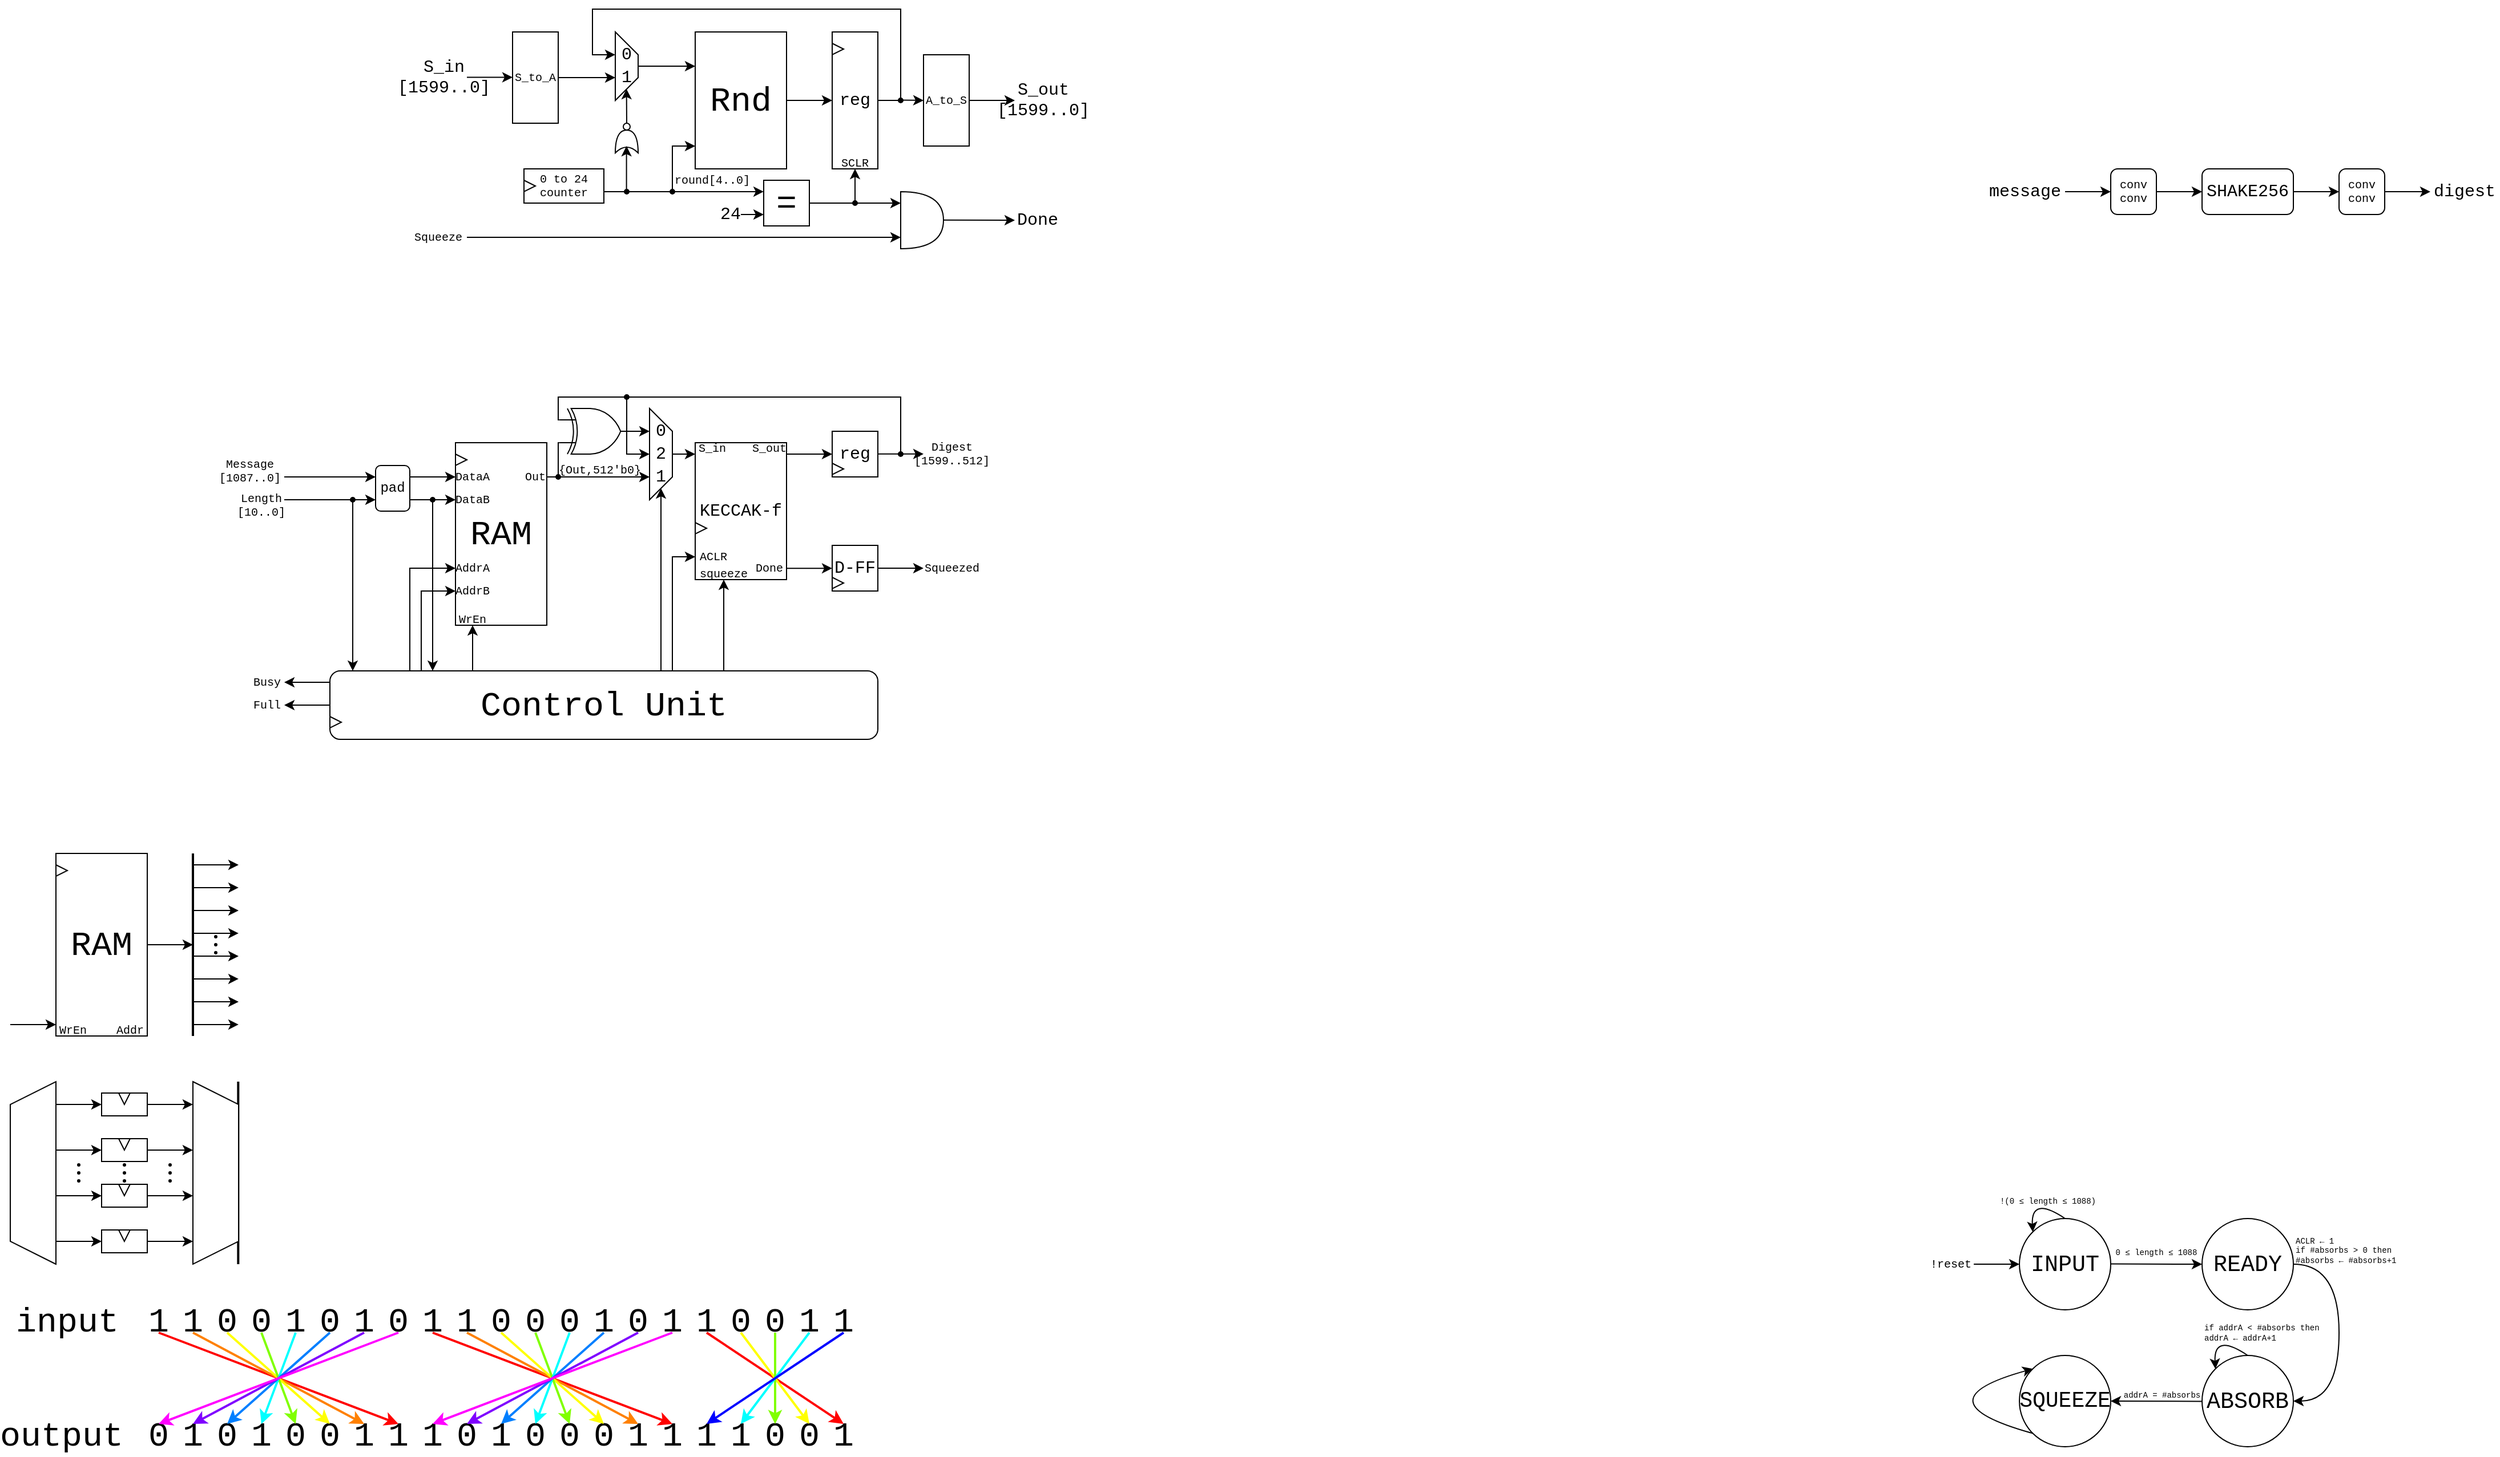 <mxfile version="22.1.16" type="device">
  <diagram name="Page-1" id="sLG97zDm2SVhleJXKbSt">
    <mxGraphModel dx="552" dy="322" grid="1" gridSize="10" guides="1" tooltips="1" connect="1" arrows="1" fold="1" page="1" pageScale="1" pageWidth="3000" pageHeight="3000" math="0" shadow="0">
      <root>
        <mxCell id="0" />
        <mxCell id="1" parent="0" />
        <mxCell id="cHIxFwoaAzM5gLNZB4nu-59" value="" style="group" parent="1" vertex="1" connectable="0">
          <mxGeometry x="80" y="1120" width="80" height="160" as="geometry" />
        </mxCell>
        <mxCell id="cHIxFwoaAzM5gLNZB4nu-62" value="" style="group" parent="cHIxFwoaAzM5gLNZB4nu-59" vertex="1" connectable="0">
          <mxGeometry width="80" height="160" as="geometry" />
        </mxCell>
        <mxCell id="cHIxFwoaAzM5gLNZB4nu-25" value="RAM" style="rounded=0;whiteSpace=wrap;html=1;fontFamily=Courier New;fontSize=30;" parent="cHIxFwoaAzM5gLNZB4nu-62" vertex="1">
          <mxGeometry width="80" height="160" as="geometry" />
        </mxCell>
        <mxCell id="cHIxFwoaAzM5gLNZB4nu-40" value="" style="triangle;whiteSpace=wrap;html=1;rotation=0;" parent="cHIxFwoaAzM5gLNZB4nu-62" vertex="1">
          <mxGeometry y="10" width="10" height="10" as="geometry" />
        </mxCell>
        <mxCell id="cHIxFwoaAzM5gLNZB4nu-43" value="Addr" style="text;html=1;strokeColor=none;fillColor=none;align=center;verticalAlign=middle;whiteSpace=wrap;rounded=0;fontFamily=Courier New;fontSize=10;" parent="cHIxFwoaAzM5gLNZB4nu-62" vertex="1">
          <mxGeometry x="50" y="150" width="30" height="10" as="geometry" />
        </mxCell>
        <mxCell id="cHIxFwoaAzM5gLNZB4nu-50" value="WrEn" style="text;html=1;strokeColor=none;fillColor=none;align=center;verticalAlign=middle;whiteSpace=wrap;rounded=0;fontFamily=Courier New;fontSize=10;" parent="cHIxFwoaAzM5gLNZB4nu-62" vertex="1">
          <mxGeometry y="150" width="30" height="10" as="geometry" />
        </mxCell>
        <mxCell id="PoA2-wsbi5iG8ftpNb75-3" value="" style="edgeStyle=orthogonalEdgeStyle;rounded=0;orthogonalLoop=1;jettySize=auto;html=1;" parent="1" source="PoA2-wsbi5iG8ftpNb75-1" target="PoA2-wsbi5iG8ftpNb75-2" edge="1">
          <mxGeometry relative="1" as="geometry" />
        </mxCell>
        <mxCell id="PoA2-wsbi5iG8ftpNb75-1" value="Rnd" style="rounded=0;whiteSpace=wrap;html=1;fontFamily=Courier New;fontSize=30;" parent="1" vertex="1">
          <mxGeometry x="640" y="400" width="80" height="120" as="geometry" />
        </mxCell>
        <mxCell id="eLbFSkJ6lN0hgzDZZ-0e-3" value="" style="endArrow=classic;html=1;rounded=0;exitX=1;exitY=0.5;exitDx=0;exitDy=0;entryX=0.333;entryY=1;entryDx=0;entryDy=0;entryPerimeter=0;" parent="1" source="PoA2-wsbi5iG8ftpNb75-2" target="cHIxFwoaAzM5gLNZB4nu-36" edge="1">
          <mxGeometry width="50" height="50" relative="1" as="geometry">
            <mxPoint x="880" y="470" as="sourcePoint" />
            <mxPoint x="560" y="410" as="targetPoint" />
            <Array as="points">
              <mxPoint x="820" y="460" />
              <mxPoint x="820" y="380" />
              <mxPoint x="550" y="380" />
              <mxPoint x="550" y="420" />
            </Array>
          </mxGeometry>
        </mxCell>
        <mxCell id="eLbFSkJ6lN0hgzDZZ-0e-7" value="" style="endArrow=classic;html=1;rounded=0;" parent="1" edge="1">
          <mxGeometry width="50" height="50" relative="1" as="geometry">
            <mxPoint x="580" y="480" as="sourcePoint" />
            <mxPoint x="579.8" y="450" as="targetPoint" />
          </mxGeometry>
        </mxCell>
        <mxCell id="eLbFSkJ6lN0hgzDZZ-0e-11" value="" style="endArrow=classic;html=1;rounded=0;" parent="1" edge="1">
          <mxGeometry width="50" height="50" relative="1" as="geometry">
            <mxPoint x="590" y="430" as="sourcePoint" />
            <mxPoint x="640" y="430" as="targetPoint" />
          </mxGeometry>
        </mxCell>
        <mxCell id="eLbFSkJ6lN0hgzDZZ-0e-12" value="" style="endArrow=classic;html=1;rounded=0;" parent="1" edge="1">
          <mxGeometry width="50" height="50" relative="1" as="geometry">
            <mxPoint x="820" y="459.8" as="sourcePoint" />
            <mxPoint x="840" y="460" as="targetPoint" />
          </mxGeometry>
        </mxCell>
        <mxCell id="eLbFSkJ6lN0hgzDZZ-0e-14" value="" style="ellipse;whiteSpace=wrap;html=1;aspect=fixed;fillColor=#000000;" parent="1" vertex="1">
          <mxGeometry x="818" y="458" width="4" height="4" as="geometry" />
        </mxCell>
        <mxCell id="eLbFSkJ6lN0hgzDZZ-0e-17" value="" style="shape=xor;whiteSpace=wrap;html=1;rotation=-90;" parent="1" vertex="1">
          <mxGeometry x="570" y="486" width="20" height="20" as="geometry" />
        </mxCell>
        <mxCell id="eLbFSkJ6lN0hgzDZZ-0e-18" value="" style="ellipse;whiteSpace=wrap;html=1;aspect=fixed;" parent="1" vertex="1">
          <mxGeometry x="577" y="480" width="6" height="6" as="geometry" />
        </mxCell>
        <mxCell id="eLbFSkJ6lN0hgzDZZ-0e-24" value="" style="group" parent="1" vertex="1" connectable="0">
          <mxGeometry x="490" y="520" width="70" height="30" as="geometry" />
        </mxCell>
        <mxCell id="eLbFSkJ6lN0hgzDZZ-0e-19" value="0 to 24&lt;br style=&quot;font-size: 10px;&quot;&gt;counter" style="rounded=0;whiteSpace=wrap;html=1;fontFamily=Courier New;fontSize=10;" parent="eLbFSkJ6lN0hgzDZZ-0e-24" vertex="1">
          <mxGeometry width="70" height="30" as="geometry" />
        </mxCell>
        <mxCell id="eLbFSkJ6lN0hgzDZZ-0e-20" value="" style="triangle;whiteSpace=wrap;html=1;rotation=0;" parent="eLbFSkJ6lN0hgzDZZ-0e-24" vertex="1">
          <mxGeometry y="10" width="10" height="10" as="geometry" />
        </mxCell>
        <mxCell id="eLbFSkJ6lN0hgzDZZ-0e-25" value="" style="endArrow=classic;html=1;rounded=0;" parent="1" edge="1">
          <mxGeometry width="50" height="50" relative="1" as="geometry">
            <mxPoint x="560" y="540" as="sourcePoint" />
            <mxPoint x="640" y="500" as="targetPoint" />
            <Array as="points">
              <mxPoint x="620" y="540" />
              <mxPoint x="620" y="500" />
            </Array>
          </mxGeometry>
        </mxCell>
        <mxCell id="eLbFSkJ6lN0hgzDZZ-0e-26" value="" style="endArrow=classic;html=1;rounded=0;" parent="1" edge="1">
          <mxGeometry width="50" height="50" relative="1" as="geometry">
            <mxPoint x="579.8" y="540" as="sourcePoint" />
            <mxPoint x="579.8" y="500" as="targetPoint" />
          </mxGeometry>
        </mxCell>
        <mxCell id="eLbFSkJ6lN0hgzDZZ-0e-27" value="" style="ellipse;whiteSpace=wrap;html=1;aspect=fixed;fillColor=#000000;" parent="1" vertex="1">
          <mxGeometry x="578" y="538" width="4" height="4" as="geometry" />
        </mxCell>
        <mxCell id="eLbFSkJ6lN0hgzDZZ-0e-28" value="=" style="rounded=0;whiteSpace=wrap;html=1;fontSize=30;fontFamily=Courier New;" parent="1" vertex="1">
          <mxGeometry x="700" y="530" width="40" height="40" as="geometry" />
        </mxCell>
        <mxCell id="eLbFSkJ6lN0hgzDZZ-0e-29" value="" style="endArrow=classic;html=1;rounded=0;entryX=0.75;entryY=1;entryDx=0;entryDy=0;" parent="1" edge="1">
          <mxGeometry width="50" height="50" relative="1" as="geometry">
            <mxPoint x="520" y="440" as="sourcePoint" />
            <mxPoint x="570" y="440" as="targetPoint" />
          </mxGeometry>
        </mxCell>
        <mxCell id="eLbFSkJ6lN0hgzDZZ-0e-30" value="" style="endArrow=classic;html=1;rounded=0;" parent="1" edge="1">
          <mxGeometry width="50" height="50" relative="1" as="geometry">
            <mxPoint x="680" y="560" as="sourcePoint" />
            <mxPoint x="700" y="560" as="targetPoint" />
          </mxGeometry>
        </mxCell>
        <mxCell id="eLbFSkJ6lN0hgzDZZ-0e-32" value="" style="ellipse;whiteSpace=wrap;html=1;aspect=fixed;fillColor=#000000;" parent="1" vertex="1">
          <mxGeometry x="618" y="538" width="4" height="4" as="geometry" />
        </mxCell>
        <mxCell id="eLbFSkJ6lN0hgzDZZ-0e-33" value="" style="endArrow=classic;html=1;rounded=0;" parent="1" edge="1">
          <mxGeometry width="50" height="50" relative="1" as="geometry">
            <mxPoint x="620" y="540" as="sourcePoint" />
            <mxPoint x="700" y="539.94" as="targetPoint" />
          </mxGeometry>
        </mxCell>
        <mxCell id="eLbFSkJ6lN0hgzDZZ-0e-34" value="24" style="text;html=1;strokeColor=none;fillColor=none;align=center;verticalAlign=middle;whiteSpace=wrap;rounded=0;fontFamily=Courier New;fontSize=15;" parent="1" vertex="1">
          <mxGeometry x="660" y="550" width="22" height="20" as="geometry" />
        </mxCell>
        <mxCell id="eLbFSkJ6lN0hgzDZZ-0e-36" value="" style="endArrow=classic;html=1;rounded=0;" parent="1" edge="1">
          <mxGeometry width="50" height="50" relative="1" as="geometry">
            <mxPoint x="740" y="550" as="sourcePoint" />
            <mxPoint x="780" y="520" as="targetPoint" />
            <Array as="points">
              <mxPoint x="780" y="550" />
            </Array>
          </mxGeometry>
        </mxCell>
        <mxCell id="eLbFSkJ6lN0hgzDZZ-0e-37" value="S_in&lt;br&gt;[1599..0]" style="text;html=1;strokeColor=none;fillColor=none;align=center;verticalAlign=middle;whiteSpace=wrap;rounded=0;fontSize=15;fontFamily=Courier New;" parent="1" vertex="1">
          <mxGeometry x="400" y="427.5" width="40" height="25" as="geometry" />
        </mxCell>
        <mxCell id="eLbFSkJ6lN0hgzDZZ-0e-38" value="round[4..0]" style="text;html=1;strokeColor=none;fillColor=none;align=center;verticalAlign=middle;whiteSpace=wrap;rounded=0;fontSize=10;fontFamily=Courier New;" parent="1" vertex="1">
          <mxGeometry x="620" y="520" width="70" height="20" as="geometry" />
        </mxCell>
        <mxCell id="eLbFSkJ6lN0hgzDZZ-0e-39" value="S_out&lt;br&gt;[1599..0]" style="text;html=1;strokeColor=none;fillColor=none;align=center;verticalAlign=middle;whiteSpace=wrap;rounded=0;fontSize=15;fontFamily=Courier New;" parent="1" vertex="1">
          <mxGeometry x="920" y="447.5" width="50" height="25" as="geometry" />
        </mxCell>
        <mxCell id="eLbFSkJ6lN0hgzDZZ-0e-40" value="S_to_A" style="rounded=0;whiteSpace=wrap;html=1;fontFamily=Courier New;fontSize=10;" parent="1" vertex="1">
          <mxGeometry x="480" y="400" width="40" height="80" as="geometry" />
        </mxCell>
        <mxCell id="eLbFSkJ6lN0hgzDZZ-0e-41" value="" style="endArrow=classic;html=1;rounded=0;" parent="1" edge="1">
          <mxGeometry width="50" height="50" relative="1" as="geometry">
            <mxPoint x="440" y="439.76" as="sourcePoint" />
            <mxPoint x="480" y="439.76" as="targetPoint" />
          </mxGeometry>
        </mxCell>
        <mxCell id="eLbFSkJ6lN0hgzDZZ-0e-42" value="A_to_S" style="rounded=0;whiteSpace=wrap;html=1;fontFamily=Courier New;fontSize=10;" parent="1" vertex="1">
          <mxGeometry x="840" y="420" width="40" height="80" as="geometry" />
        </mxCell>
        <mxCell id="eLbFSkJ6lN0hgzDZZ-0e-43" value="" style="endArrow=classic;html=1;rounded=0;" parent="1" edge="1">
          <mxGeometry width="50" height="50" relative="1" as="geometry">
            <mxPoint x="880" y="460" as="sourcePoint" />
            <mxPoint x="920" y="460" as="targetPoint" />
          </mxGeometry>
        </mxCell>
        <mxCell id="ViOVy5zmuyzSRg3mWkhg-1" value="" style="endArrow=classic;html=1;rounded=0;" parent="1" edge="1">
          <mxGeometry width="50" height="50" relative="1" as="geometry">
            <mxPoint x="780" y="550" as="sourcePoint" />
            <mxPoint x="820" y="550" as="targetPoint" />
          </mxGeometry>
        </mxCell>
        <mxCell id="ViOVy5zmuyzSRg3mWkhg-2" value="" style="ellipse;whiteSpace=wrap;html=1;aspect=fixed;fillColor=#000000;" parent="1" vertex="1">
          <mxGeometry x="778" y="548" width="4" height="4" as="geometry" />
        </mxCell>
        <mxCell id="ViOVy5zmuyzSRg3mWkhg-3" value="Done" style="text;html=1;strokeColor=none;fillColor=none;align=center;verticalAlign=middle;whiteSpace=wrap;rounded=0;fontSize=15;fontFamily=Courier New;" parent="1" vertex="1">
          <mxGeometry x="920" y="557.5" width="40" height="15" as="geometry" />
        </mxCell>
        <mxCell id="cHIxFwoaAzM5gLNZB4nu-13" value="x" style="group" parent="1" vertex="1" connectable="0">
          <mxGeometry x="640" y="760" width="80" height="120" as="geometry" />
        </mxCell>
        <mxCell id="cHIxFwoaAzM5gLNZB4nu-1" value="KECCAK-f" style="rounded=0;whiteSpace=wrap;html=1;fontFamily=Courier New;fontSize=15;" parent="cHIxFwoaAzM5gLNZB4nu-13" vertex="1">
          <mxGeometry width="80" height="120" as="geometry" />
        </mxCell>
        <mxCell id="cHIxFwoaAzM5gLNZB4nu-9" value="Done" style="text;html=1;strokeColor=none;fillColor=none;align=center;verticalAlign=middle;whiteSpace=wrap;rounded=0;fontFamily=Courier New;fontSize=10;" parent="cHIxFwoaAzM5gLNZB4nu-13" vertex="1">
          <mxGeometry x="50" y="105" width="30" height="10" as="geometry" />
        </mxCell>
        <mxCell id="cHIxFwoaAzM5gLNZB4nu-10" value="" style="triangle;whiteSpace=wrap;html=1;rotation=0;" parent="cHIxFwoaAzM5gLNZB4nu-13" vertex="1">
          <mxGeometry y="70" width="10" height="10" as="geometry" />
        </mxCell>
        <mxCell id="cHIxFwoaAzM5gLNZB4nu-11" value="S_in" style="text;html=1;strokeColor=none;fillColor=none;align=center;verticalAlign=middle;whiteSpace=wrap;rounded=0;fontFamily=Courier New;fontSize=10;" parent="cHIxFwoaAzM5gLNZB4nu-13" vertex="1">
          <mxGeometry width="30" height="10" as="geometry" />
        </mxCell>
        <mxCell id="cHIxFwoaAzM5gLNZB4nu-12" value="S_out" style="text;html=1;strokeColor=none;fillColor=none;align=center;verticalAlign=middle;whiteSpace=wrap;rounded=0;fontFamily=Courier New;fontSize=10;" parent="cHIxFwoaAzM5gLNZB4nu-13" vertex="1">
          <mxGeometry x="50" width="30" height="10" as="geometry" />
        </mxCell>
        <mxCell id="FEvc6QxodLgLLCAB3kRR-4" value="squeeze" style="text;html=1;strokeColor=none;fillColor=none;align=center;verticalAlign=middle;whiteSpace=wrap;rounded=0;fontFamily=Courier New;fontSize=10;" parent="cHIxFwoaAzM5gLNZB4nu-13" vertex="1">
          <mxGeometry y="110" width="50" height="10" as="geometry" />
        </mxCell>
        <mxCell id="eut-D_kGqwIJGW8jGn9c-71" value="ACLR" style="text;html=1;strokeColor=none;fillColor=none;align=center;verticalAlign=middle;whiteSpace=wrap;rounded=0;fontFamily=Courier New;fontSize=10;" parent="cHIxFwoaAzM5gLNZB4nu-13" vertex="1">
          <mxGeometry y="95" width="32" height="10" as="geometry" />
        </mxCell>
        <mxCell id="cHIxFwoaAzM5gLNZB4nu-16" value="" style="group" parent="1" vertex="1" connectable="0">
          <mxGeometry x="760" y="400" width="40" height="120" as="geometry" />
        </mxCell>
        <mxCell id="cHIxFwoaAzM5gLNZB4nu-4" value="" style="group" parent="cHIxFwoaAzM5gLNZB4nu-16" vertex="1" connectable="0">
          <mxGeometry width="40" height="120" as="geometry" />
        </mxCell>
        <mxCell id="PoA2-wsbi5iG8ftpNb75-2" value="reg" style="rounded=0;whiteSpace=wrap;html=1;fontFamily=Courier New;fontSize=15;" parent="cHIxFwoaAzM5gLNZB4nu-4" vertex="1">
          <mxGeometry width="40" height="120" as="geometry" />
        </mxCell>
        <mxCell id="PoA2-wsbi5iG8ftpNb75-5" value="" style="triangle;whiteSpace=wrap;html=1;rotation=0;" parent="cHIxFwoaAzM5gLNZB4nu-4" vertex="1">
          <mxGeometry y="10" width="10" height="10" as="geometry" />
        </mxCell>
        <mxCell id="eLbFSkJ6lN0hgzDZZ-0e-35" value="SCLR" style="text;html=1;strokeColor=none;fillColor=none;align=center;verticalAlign=middle;whiteSpace=wrap;rounded=0;fontFamily=Courier New;fontSize=10;" parent="cHIxFwoaAzM5gLNZB4nu-16" vertex="1">
          <mxGeometry x="5" y="110" width="30" height="10" as="geometry" />
        </mxCell>
        <mxCell id="cHIxFwoaAzM5gLNZB4nu-23" value="" style="endArrow=classic;html=1;rounded=0;" parent="1" edge="1">
          <mxGeometry width="50" height="50" relative="1" as="geometry">
            <mxPoint x="720" y="770" as="sourcePoint" />
            <mxPoint x="760" y="770" as="targetPoint" />
          </mxGeometry>
        </mxCell>
        <mxCell id="cHIxFwoaAzM5gLNZB4nu-26" value="" style="endArrow=classic;html=1;rounded=0;" parent="1" edge="1">
          <mxGeometry width="50" height="50" relative="1" as="geometry">
            <mxPoint x="800" y="769.89" as="sourcePoint" />
            <mxPoint x="840" y="769.89" as="targetPoint" />
          </mxGeometry>
        </mxCell>
        <mxCell id="cHIxFwoaAzM5gLNZB4nu-35" value="" style="group" parent="1" vertex="1" connectable="0">
          <mxGeometry x="570" y="400" width="20" height="60" as="geometry" />
        </mxCell>
        <mxCell id="cHIxFwoaAzM5gLNZB4nu-36" value="" style="shape=trapezoid;perimeter=trapezoidPerimeter;whiteSpace=wrap;html=1;fixedSize=1;rotation=90;" parent="cHIxFwoaAzM5gLNZB4nu-35" vertex="1">
          <mxGeometry x="-20" y="20" width="60" height="20" as="geometry" />
        </mxCell>
        <mxCell id="cHIxFwoaAzM5gLNZB4nu-37" value="1" style="text;html=1;strokeColor=none;fillColor=none;align=center;verticalAlign=middle;whiteSpace=wrap;rounded=0;fontSize=15;fontFamily=Courier New;" parent="cHIxFwoaAzM5gLNZB4nu-35" vertex="1">
          <mxGeometry x="5" y="30" width="10" height="20" as="geometry" />
        </mxCell>
        <mxCell id="cHIxFwoaAzM5gLNZB4nu-38" value="0" style="text;html=1;strokeColor=none;fillColor=none;align=center;verticalAlign=middle;whiteSpace=wrap;rounded=0;fontSize=15;fontFamily=Courier New;" parent="cHIxFwoaAzM5gLNZB4nu-35" vertex="1">
          <mxGeometry x="5" y="10" width="10" height="20" as="geometry" />
        </mxCell>
        <mxCell id="cHIxFwoaAzM5gLNZB4nu-42" value="" style="ellipse;whiteSpace=wrap;html=1;aspect=fixed;fillColor=#000000;" parent="1" vertex="1">
          <mxGeometry x="818" y="768" width="4" height="4" as="geometry" />
        </mxCell>
        <mxCell id="cHIxFwoaAzM5gLNZB4nu-17" value="q" style="group;fontSize=10;" parent="1" vertex="1" connectable="0">
          <mxGeometry x="760" y="750" width="40" height="40" as="geometry" />
        </mxCell>
        <mxCell id="cHIxFwoaAzM5gLNZB4nu-18" value="dfd" style="group" parent="cHIxFwoaAzM5gLNZB4nu-17" vertex="1" connectable="0">
          <mxGeometry width="40" height="40" as="geometry" />
        </mxCell>
        <mxCell id="cHIxFwoaAzM5gLNZB4nu-19" value="reg" style="rounded=0;whiteSpace=wrap;html=1;fontFamily=Courier New;fontSize=15;" parent="cHIxFwoaAzM5gLNZB4nu-18" vertex="1">
          <mxGeometry width="40" height="40" as="geometry" />
        </mxCell>
        <mxCell id="ZCDAFu1WIs5Ei6bMoPur-4" value="" style="triangle;whiteSpace=wrap;html=1;rotation=0;" parent="cHIxFwoaAzM5gLNZB4nu-18" vertex="1">
          <mxGeometry y="28" width="10" height="10" as="geometry" />
        </mxCell>
        <mxCell id="cHIxFwoaAzM5gLNZB4nu-65" value="" style="verticalLabelPosition=bottom;shadow=0;dashed=0;align=center;html=1;verticalAlign=top;shape=mxgraph.electrical.logic_gates.logic_gate;operation=xor;rotation=0;aspect=fixed;" parent="1" vertex="1">
          <mxGeometry x="521.34" y="730" width="66.66" height="40" as="geometry" />
        </mxCell>
        <mxCell id="cHIxFwoaAzM5gLNZB4nu-73" value="" style="endArrow=classic;html=1;rounded=0;" parent="1" edge="1">
          <mxGeometry width="50" height="50" relative="1" as="geometry">
            <mxPoint x="720" y="870.11" as="sourcePoint" />
            <mxPoint x="760" y="870.11" as="targetPoint" />
          </mxGeometry>
        </mxCell>
        <mxCell id="cHIxFwoaAzM5gLNZB4nu-74" value="" style="endArrow=classic;html=1;rounded=0;" parent="1" edge="1">
          <mxGeometry width="50" height="50" relative="1" as="geometry">
            <mxPoint x="40" y="1270" as="sourcePoint" />
            <mxPoint x="80" y="1270" as="targetPoint" />
          </mxGeometry>
        </mxCell>
        <mxCell id="cHIxFwoaAzM5gLNZB4nu-91" value="" style="group" parent="1" vertex="1" connectable="0">
          <mxGeometry x="600" y="730" width="20" height="80" as="geometry" />
        </mxCell>
        <mxCell id="cHIxFwoaAzM5gLNZB4nu-88" value="" style="shape=trapezoid;perimeter=trapezoidPerimeter;whiteSpace=wrap;html=1;fixedSize=1;rotation=90;" parent="cHIxFwoaAzM5gLNZB4nu-91" vertex="1">
          <mxGeometry x="-30" y="30" width="80" height="20" as="geometry" />
        </mxCell>
        <mxCell id="cHIxFwoaAzM5gLNZB4nu-89" value="1" style="text;html=1;strokeColor=none;fillColor=none;align=center;verticalAlign=middle;whiteSpace=wrap;rounded=0;fontSize=15;fontFamily=Courier New;" parent="cHIxFwoaAzM5gLNZB4nu-91" vertex="1">
          <mxGeometry x="5" y="50" width="10" height="20" as="geometry" />
        </mxCell>
        <mxCell id="cHIxFwoaAzM5gLNZB4nu-90" value="0" style="text;html=1;strokeColor=none;fillColor=none;align=center;verticalAlign=middle;whiteSpace=wrap;rounded=0;fontSize=15;fontFamily=Courier New;" parent="cHIxFwoaAzM5gLNZB4nu-91" vertex="1">
          <mxGeometry x="5" y="10" width="10" height="20" as="geometry" />
        </mxCell>
        <mxCell id="cHIxFwoaAzM5gLNZB4nu-92" value="" style="endArrow=classic;html=1;rounded=0;" parent="1" edge="1">
          <mxGeometry width="50" height="50" relative="1" as="geometry">
            <mxPoint x="620" y="770" as="sourcePoint" />
            <mxPoint x="640" y="770" as="targetPoint" />
          </mxGeometry>
        </mxCell>
        <mxCell id="cHIxFwoaAzM5gLNZB4nu-93" value="" style="endArrow=none;html=1;rounded=0;entryX=0;entryY=0.25;entryDx=0;entryDy=0;entryPerimeter=0;" parent="1" target="cHIxFwoaAzM5gLNZB4nu-65" edge="1">
          <mxGeometry width="50" height="50" relative="1" as="geometry">
            <mxPoint x="820" y="770" as="sourcePoint" />
            <mxPoint x="533" y="740" as="targetPoint" />
            <Array as="points">
              <mxPoint x="820" y="720" />
              <mxPoint x="520" y="720" />
              <mxPoint x="520" y="740" />
            </Array>
          </mxGeometry>
        </mxCell>
        <mxCell id="cHIxFwoaAzM5gLNZB4nu-94" value="" style="endArrow=classic;html=1;rounded=0;" parent="1" edge="1">
          <mxGeometry width="50" height="50" relative="1" as="geometry">
            <mxPoint x="510" y="790" as="sourcePoint" />
            <mxPoint x="600" y="790" as="targetPoint" />
          </mxGeometry>
        </mxCell>
        <mxCell id="cHIxFwoaAzM5gLNZB4nu-95" value="" style="endArrow=none;html=1;rounded=0;entryX=0;entryY=0.75;entryDx=0;entryDy=0;entryPerimeter=0;" parent="1" target="cHIxFwoaAzM5gLNZB4nu-65" edge="1">
          <mxGeometry width="50" height="50" relative="1" as="geometry">
            <mxPoint x="520" y="790" as="sourcePoint" />
            <mxPoint x="533.34" y="750" as="targetPoint" />
            <Array as="points">
              <mxPoint x="520" y="760" />
            </Array>
          </mxGeometry>
        </mxCell>
        <mxCell id="cHIxFwoaAzM5gLNZB4nu-100" value="" style="ellipse;whiteSpace=wrap;html=1;aspect=fixed;fillColor=#000000;" parent="1" vertex="1">
          <mxGeometry x="518" y="788" width="4" height="4" as="geometry" />
        </mxCell>
        <mxCell id="cHIxFwoaAzM5gLNZB4nu-101" value="Digest&lt;br&gt;[1599..512]" style="text;strokeColor=none;align=center;fillColor=none;html=1;verticalAlign=middle;whiteSpace=wrap;rounded=0;fontFamily=Courier New;fontSize=10;" parent="1" vertex="1">
          <mxGeometry x="830" y="765" width="70" height="10" as="geometry" />
        </mxCell>
        <mxCell id="FjcZewFNtERQtlechSxF-1" value="" style="shape=or;whiteSpace=wrap;html=1;aspect=fixed;" parent="1" vertex="1">
          <mxGeometry x="820" y="540" width="37.5" height="50" as="geometry" />
        </mxCell>
        <mxCell id="FEvc6QxodLgLLCAB3kRR-1" value="Squeeze" style="text;html=1;strokeColor=none;fillColor=none;align=center;verticalAlign=middle;whiteSpace=wrap;rounded=0;fontFamily=Courier New;fontSize=10;" parent="1" vertex="1">
          <mxGeometry x="390" y="570" width="50" height="20" as="geometry" />
        </mxCell>
        <mxCell id="FEvc6QxodLgLLCAB3kRR-2" value="" style="endArrow=classic;html=1;rounded=0;" parent="1" edge="1">
          <mxGeometry width="50" height="50" relative="1" as="geometry">
            <mxPoint x="440" y="580" as="sourcePoint" />
            <mxPoint x="820" y="580" as="targetPoint" />
          </mxGeometry>
        </mxCell>
        <mxCell id="FEvc6QxodLgLLCAB3kRR-3" value="" style="endArrow=classic;html=1;rounded=0;" parent="1" edge="1">
          <mxGeometry width="50" height="50" relative="1" as="geometry">
            <mxPoint x="857.5" y="564.93" as="sourcePoint" />
            <mxPoint x="920" y="565" as="targetPoint" />
          </mxGeometry>
        </mxCell>
        <mxCell id="FEvc6QxodLgLLCAB3kRR-5" value="" style="endArrow=classic;html=1;rounded=0;" parent="1" edge="1">
          <mxGeometry width="50" height="50" relative="1" as="geometry">
            <mxPoint x="665" y="960" as="sourcePoint" />
            <mxPoint x="665" y="880" as="targetPoint" />
          </mxGeometry>
        </mxCell>
        <mxCell id="FEvc6QxodLgLLCAB3kRR-6" value="" style="endArrow=none;html=1;rounded=0;strokeWidth=2;" parent="1" edge="1">
          <mxGeometry width="50" height="50" relative="1" as="geometry">
            <mxPoint x="200" y="1280" as="sourcePoint" />
            <mxPoint x="200" y="1120" as="targetPoint" />
          </mxGeometry>
        </mxCell>
        <mxCell id="FEvc6QxodLgLLCAB3kRR-7" value="" style="endArrow=classic;html=1;rounded=0;" parent="1" edge="1">
          <mxGeometry width="50" height="50" relative="1" as="geometry">
            <mxPoint x="160" y="1200" as="sourcePoint" />
            <mxPoint x="200" y="1200" as="targetPoint" />
          </mxGeometry>
        </mxCell>
        <mxCell id="FEvc6QxodLgLLCAB3kRR-10" value="" style="endArrow=classic;html=1;rounded=0;" parent="1" edge="1">
          <mxGeometry width="50" height="50" relative="1" as="geometry">
            <mxPoint x="200" y="1130" as="sourcePoint" />
            <mxPoint x="240" y="1130" as="targetPoint" />
          </mxGeometry>
        </mxCell>
        <mxCell id="FEvc6QxodLgLLCAB3kRR-12" value="" style="endArrow=classic;html=1;rounded=0;" parent="1" edge="1">
          <mxGeometry width="50" height="50" relative="1" as="geometry">
            <mxPoint x="200" y="1149.96" as="sourcePoint" />
            <mxPoint x="240" y="1149.96" as="targetPoint" />
          </mxGeometry>
        </mxCell>
        <mxCell id="FEvc6QxodLgLLCAB3kRR-13" value="" style="endArrow=classic;html=1;rounded=0;" parent="1" edge="1">
          <mxGeometry width="50" height="50" relative="1" as="geometry">
            <mxPoint x="200" y="1170" as="sourcePoint" />
            <mxPoint x="240" y="1170" as="targetPoint" />
          </mxGeometry>
        </mxCell>
        <mxCell id="FEvc6QxodLgLLCAB3kRR-14" value="" style="endArrow=classic;html=1;rounded=0;" parent="1" edge="1">
          <mxGeometry width="50" height="50" relative="1" as="geometry">
            <mxPoint x="200" y="1189.96" as="sourcePoint" />
            <mxPoint x="240" y="1189.96" as="targetPoint" />
          </mxGeometry>
        </mxCell>
        <mxCell id="FEvc6QxodLgLLCAB3kRR-15" value="" style="endArrow=classic;html=1;rounded=0;" parent="1" edge="1">
          <mxGeometry width="50" height="50" relative="1" as="geometry">
            <mxPoint x="200" y="1210" as="sourcePoint" />
            <mxPoint x="240" y="1210" as="targetPoint" />
          </mxGeometry>
        </mxCell>
        <mxCell id="FEvc6QxodLgLLCAB3kRR-16" value="" style="endArrow=classic;html=1;rounded=0;" parent="1" edge="1">
          <mxGeometry width="50" height="50" relative="1" as="geometry">
            <mxPoint x="200" y="1229.96" as="sourcePoint" />
            <mxPoint x="240" y="1229.96" as="targetPoint" />
          </mxGeometry>
        </mxCell>
        <mxCell id="FEvc6QxodLgLLCAB3kRR-17" value="" style="endArrow=classic;html=1;rounded=0;" parent="1" edge="1">
          <mxGeometry width="50" height="50" relative="1" as="geometry">
            <mxPoint x="200" y="1250" as="sourcePoint" />
            <mxPoint x="240" y="1250" as="targetPoint" />
          </mxGeometry>
        </mxCell>
        <mxCell id="FEvc6QxodLgLLCAB3kRR-18" value="" style="endArrow=classic;html=1;rounded=0;" parent="1" edge="1">
          <mxGeometry width="50" height="50" relative="1" as="geometry">
            <mxPoint x="200" y="1269.96" as="sourcePoint" />
            <mxPoint x="240" y="1269.96" as="targetPoint" />
          </mxGeometry>
        </mxCell>
        <mxCell id="eut-D_kGqwIJGW8jGn9c-1" value="" style="group" parent="1" vertex="1" connectable="0">
          <mxGeometry x="430" y="760" width="80" height="160" as="geometry" />
        </mxCell>
        <mxCell id="eut-D_kGqwIJGW8jGn9c-2" value="" style="group" parent="eut-D_kGqwIJGW8jGn9c-1" vertex="1" connectable="0">
          <mxGeometry width="80" height="160" as="geometry" />
        </mxCell>
        <mxCell id="eut-D_kGqwIJGW8jGn9c-3" value="RAM" style="rounded=0;whiteSpace=wrap;html=1;fontFamily=Courier New;fontSize=30;" parent="eut-D_kGqwIJGW8jGn9c-2" vertex="1">
          <mxGeometry width="80" height="160" as="geometry" />
        </mxCell>
        <mxCell id="eut-D_kGqwIJGW8jGn9c-4" value="" style="triangle;whiteSpace=wrap;html=1;rotation=0;" parent="eut-D_kGqwIJGW8jGn9c-2" vertex="1">
          <mxGeometry y="10" width="10" height="10" as="geometry" />
        </mxCell>
        <mxCell id="eut-D_kGqwIJGW8jGn9c-6" value="WrEn" style="text;html=1;strokeColor=none;fillColor=none;align=center;verticalAlign=middle;whiteSpace=wrap;rounded=0;fontFamily=Courier New;fontSize=10;" parent="eut-D_kGqwIJGW8jGn9c-2" vertex="1">
          <mxGeometry y="150" width="30" height="10" as="geometry" />
        </mxCell>
        <mxCell id="ygHASTgUk0fJVhTD5rLn-7" value="DataA" style="text;html=1;strokeColor=none;fillColor=none;align=center;verticalAlign=middle;whiteSpace=wrap;rounded=0;fontFamily=Courier New;fontSize=10;" parent="eut-D_kGqwIJGW8jGn9c-2" vertex="1">
          <mxGeometry y="25" width="30" height="10" as="geometry" />
        </mxCell>
        <mxCell id="ygHASTgUk0fJVhTD5rLn-14" value="Out" style="text;html=1;strokeColor=none;fillColor=none;align=center;verticalAlign=middle;whiteSpace=wrap;rounded=0;fontFamily=Courier New;fontSize=10;" parent="eut-D_kGqwIJGW8jGn9c-2" vertex="1">
          <mxGeometry x="60" y="25" width="20" height="10" as="geometry" />
        </mxCell>
        <mxCell id="eut-D_kGqwIJGW8jGn9c-7" value="{Out,512&#39;b0}" style="text;strokeColor=none;align=center;fillColor=none;html=1;verticalAlign=middle;whiteSpace=wrap;rounded=0;fontFamily=Courier New;fontSize=10;" parent="1" vertex="1">
          <mxGeometry x="522" y="779" width="69" height="10" as="geometry" />
        </mxCell>
        <mxCell id="eut-D_kGqwIJGW8jGn9c-8" value="" style="endArrow=classic;html=1;rounded=0;" parent="1" edge="1">
          <mxGeometry width="50" height="50" relative="1" as="geometry">
            <mxPoint x="390" y="810" as="sourcePoint" />
            <mxPoint x="430" y="810" as="targetPoint" />
          </mxGeometry>
        </mxCell>
        <mxCell id="eut-D_kGqwIJGW8jGn9c-24" value="" style="group" parent="1" vertex="1" connectable="0">
          <mxGeometry x="219" y="1192" width="2" height="16" as="geometry" />
        </mxCell>
        <mxCell id="eut-D_kGqwIJGW8jGn9c-25" value="" style="ellipse;whiteSpace=wrap;html=1;aspect=fixed;fillColor=#000000;" parent="eut-D_kGqwIJGW8jGn9c-24" vertex="1">
          <mxGeometry width="2" height="2" as="geometry" />
        </mxCell>
        <mxCell id="eut-D_kGqwIJGW8jGn9c-26" value="" style="ellipse;whiteSpace=wrap;html=1;aspect=fixed;fillColor=#000000;" parent="eut-D_kGqwIJGW8jGn9c-24" vertex="1">
          <mxGeometry y="7" width="2" height="2" as="geometry" />
        </mxCell>
        <mxCell id="eut-D_kGqwIJGW8jGn9c-27" value="" style="ellipse;whiteSpace=wrap;html=1;aspect=fixed;fillColor=#000000;" parent="eut-D_kGqwIJGW8jGn9c-24" vertex="1">
          <mxGeometry y="14" width="2" height="2" as="geometry" />
        </mxCell>
        <mxCell id="FEvc6QxodLgLLCAB3kRR-20" value="" style="endArrow=none;html=1;rounded=0;strokeWidth=2;" parent="1" edge="1">
          <mxGeometry width="50" height="50" relative="1" as="geometry">
            <mxPoint x="239.67" y="1480" as="sourcePoint" />
            <mxPoint x="239.67" y="1320" as="targetPoint" />
          </mxGeometry>
        </mxCell>
        <mxCell id="eut-D_kGqwIJGW8jGn9c-38" value="pad" style="rounded=1;whiteSpace=wrap;html=1;fontFamily=Courier New;" parent="1" vertex="1">
          <mxGeometry x="360" y="780" width="30" height="40" as="geometry" />
        </mxCell>
        <mxCell id="eut-D_kGqwIJGW8jGn9c-69" value="Control Unit" style="rounded=1;whiteSpace=wrap;html=1;fontFamily=Courier New;fontSize=30;" parent="1" vertex="1">
          <mxGeometry x="320" y="960" width="480" height="60" as="geometry" />
        </mxCell>
        <mxCell id="eut-D_kGqwIJGW8jGn9c-72" value="" style="endArrow=classic;html=1;rounded=0;" parent="1" edge="1">
          <mxGeometry width="50" height="50" relative="1" as="geometry">
            <mxPoint x="620" y="960" as="sourcePoint" />
            <mxPoint x="640" y="860" as="targetPoint" />
            <Array as="points">
              <mxPoint x="620" y="860" />
            </Array>
          </mxGeometry>
        </mxCell>
        <mxCell id="eut-D_kGqwIJGW8jGn9c-73" value="" style="endArrow=classic;html=1;rounded=0;" parent="1" edge="1">
          <mxGeometry width="50" height="50" relative="1" as="geometry">
            <mxPoint x="610" y="960" as="sourcePoint" />
            <mxPoint x="610" y="800" as="targetPoint" />
          </mxGeometry>
        </mxCell>
        <mxCell id="eut-D_kGqwIJGW8jGn9c-74" value="2" style="text;html=1;strokeColor=none;fillColor=none;align=center;verticalAlign=middle;whiteSpace=wrap;rounded=0;fontSize=15;fontFamily=Courier New;" parent="1" vertex="1">
          <mxGeometry x="605" y="760" width="10" height="20" as="geometry" />
        </mxCell>
        <mxCell id="eut-D_kGqwIJGW8jGn9c-75" value="" style="endArrow=classic;html=1;rounded=0;" parent="1" edge="1">
          <mxGeometry width="50" height="50" relative="1" as="geometry">
            <mxPoint x="580" y="720" as="sourcePoint" />
            <mxPoint x="600" y="770" as="targetPoint" />
            <Array as="points">
              <mxPoint x="580" y="770" />
            </Array>
          </mxGeometry>
        </mxCell>
        <mxCell id="eut-D_kGqwIJGW8jGn9c-79" value="Message&lt;br&gt;[1087..0]" style="text;strokeColor=none;align=center;fillColor=none;html=1;verticalAlign=middle;whiteSpace=wrap;rounded=0;fontFamily=Courier New;fontSize=10;" parent="1" vertex="1">
          <mxGeometry x="220" y="780" width="60" height="10" as="geometry" />
        </mxCell>
        <mxCell id="6oJRlknWp8qtzXXGllqk-2" value="" style="group" parent="1" vertex="1" connectable="0">
          <mxGeometry x="40" y="1320" width="200" height="160" as="geometry" />
        </mxCell>
        <mxCell id="FjcZewFNtERQtlechSxF-6" value="" style="shape=trapezoid;perimeter=trapezoidPerimeter;whiteSpace=wrap;html=1;fixedSize=1;rotation=90;" parent="6oJRlknWp8qtzXXGllqk-2" vertex="1">
          <mxGeometry x="100" y="60" width="160" height="40" as="geometry" />
        </mxCell>
        <mxCell id="FjcZewFNtERQtlechSxF-2" value="" style="rounded=0;whiteSpace=wrap;html=1;" parent="6oJRlknWp8qtzXXGllqk-2" vertex="1">
          <mxGeometry x="80" y="10" width="40" height="20" as="geometry" />
        </mxCell>
        <mxCell id="FjcZewFNtERQtlechSxF-3" value="" style="rounded=0;whiteSpace=wrap;html=1;" parent="6oJRlknWp8qtzXXGllqk-2" vertex="1">
          <mxGeometry x="80" y="50" width="40" height="20" as="geometry" />
        </mxCell>
        <mxCell id="FjcZewFNtERQtlechSxF-4" value="" style="rounded=0;whiteSpace=wrap;html=1;" parent="6oJRlknWp8qtzXXGllqk-2" vertex="1">
          <mxGeometry x="80" y="90" width="40" height="20" as="geometry" />
        </mxCell>
        <mxCell id="FjcZewFNtERQtlechSxF-5" value="" style="rounded=0;whiteSpace=wrap;html=1;" parent="6oJRlknWp8qtzXXGllqk-2" vertex="1">
          <mxGeometry x="80" y="130" width="40" height="20" as="geometry" />
        </mxCell>
        <mxCell id="FEvc6QxodLgLLCAB3kRR-19" value="" style="shape=trapezoid;perimeter=trapezoidPerimeter;whiteSpace=wrap;html=1;fixedSize=1;rotation=-90;" parent="6oJRlknWp8qtzXXGllqk-2" vertex="1">
          <mxGeometry x="-60" y="60" width="160" height="40" as="geometry" />
        </mxCell>
        <mxCell id="FEvc6QxodLgLLCAB3kRR-21" value="" style="endArrow=classic;html=1;rounded=0;" parent="6oJRlknWp8qtzXXGllqk-2" edge="1">
          <mxGeometry width="50" height="50" relative="1" as="geometry">
            <mxPoint x="119.95" y="20" as="sourcePoint" />
            <mxPoint x="159.95" y="20" as="targetPoint" />
          </mxGeometry>
        </mxCell>
        <mxCell id="FEvc6QxodLgLLCAB3kRR-22" value="" style="triangle;whiteSpace=wrap;html=1;rotation=90;" parent="6oJRlknWp8qtzXXGllqk-2" vertex="1">
          <mxGeometry x="94.95" y="10" width="10" height="10" as="geometry" />
        </mxCell>
        <mxCell id="FEvc6QxodLgLLCAB3kRR-23" value="" style="triangle;whiteSpace=wrap;html=1;rotation=90;" parent="6oJRlknWp8qtzXXGllqk-2" vertex="1">
          <mxGeometry x="94.95" y="50" width="10" height="10" as="geometry" />
        </mxCell>
        <mxCell id="FEvc6QxodLgLLCAB3kRR-24" value="" style="triangle;whiteSpace=wrap;html=1;rotation=90;" parent="6oJRlknWp8qtzXXGllqk-2" vertex="1">
          <mxGeometry x="94.95" y="90" width="10" height="10" as="geometry" />
        </mxCell>
        <mxCell id="FEvc6QxodLgLLCAB3kRR-25" value="" style="triangle;whiteSpace=wrap;html=1;rotation=90;" parent="6oJRlknWp8qtzXXGllqk-2" vertex="1">
          <mxGeometry x="94.95" y="130" width="10" height="10" as="geometry" />
        </mxCell>
        <mxCell id="FEvc6QxodLgLLCAB3kRR-27" value="" style="endArrow=classic;html=1;rounded=0;" parent="6oJRlknWp8qtzXXGllqk-2" edge="1">
          <mxGeometry width="50" height="50" relative="1" as="geometry">
            <mxPoint x="119.95" y="60" as="sourcePoint" />
            <mxPoint x="159.95" y="60" as="targetPoint" />
          </mxGeometry>
        </mxCell>
        <mxCell id="FEvc6QxodLgLLCAB3kRR-28" value="" style="endArrow=classic;html=1;rounded=0;" parent="6oJRlknWp8qtzXXGllqk-2" edge="1">
          <mxGeometry width="50" height="50" relative="1" as="geometry">
            <mxPoint x="120" y="100" as="sourcePoint" />
            <mxPoint x="160" y="100" as="targetPoint" />
          </mxGeometry>
        </mxCell>
        <mxCell id="FEvc6QxodLgLLCAB3kRR-29" value="" style="endArrow=classic;html=1;rounded=0;" parent="6oJRlknWp8qtzXXGllqk-2" edge="1">
          <mxGeometry width="50" height="50" relative="1" as="geometry">
            <mxPoint x="120" y="140" as="sourcePoint" />
            <mxPoint x="160" y="140" as="targetPoint" />
          </mxGeometry>
        </mxCell>
        <mxCell id="FEvc6QxodLgLLCAB3kRR-30" value="" style="endArrow=classic;html=1;rounded=0;" parent="6oJRlknWp8qtzXXGllqk-2" edge="1">
          <mxGeometry width="50" height="50" relative="1" as="geometry">
            <mxPoint x="39.95" y="20" as="sourcePoint" />
            <mxPoint x="79.95" y="20" as="targetPoint" />
          </mxGeometry>
        </mxCell>
        <mxCell id="FEvc6QxodLgLLCAB3kRR-31" value="" style="endArrow=classic;html=1;rounded=0;" parent="6oJRlknWp8qtzXXGllqk-2" edge="1">
          <mxGeometry width="50" height="50" relative="1" as="geometry">
            <mxPoint x="39.95" y="60" as="sourcePoint" />
            <mxPoint x="79.95" y="60" as="targetPoint" />
          </mxGeometry>
        </mxCell>
        <mxCell id="FEvc6QxodLgLLCAB3kRR-32" value="" style="endArrow=classic;html=1;rounded=0;" parent="6oJRlknWp8qtzXXGllqk-2" edge="1">
          <mxGeometry width="50" height="50" relative="1" as="geometry">
            <mxPoint x="40" y="100" as="sourcePoint" />
            <mxPoint x="80" y="100" as="targetPoint" />
          </mxGeometry>
        </mxCell>
        <mxCell id="FEvc6QxodLgLLCAB3kRR-33" value="" style="endArrow=classic;html=1;rounded=0;" parent="6oJRlknWp8qtzXXGllqk-2" edge="1">
          <mxGeometry width="50" height="50" relative="1" as="geometry">
            <mxPoint x="40" y="140" as="sourcePoint" />
            <mxPoint x="80" y="140" as="targetPoint" />
          </mxGeometry>
        </mxCell>
        <mxCell id="eut-D_kGqwIJGW8jGn9c-15" value="" style="group" parent="6oJRlknWp8qtzXXGllqk-2" vertex="1" connectable="0">
          <mxGeometry x="99" y="72" width="2" height="16" as="geometry" />
        </mxCell>
        <mxCell id="eut-D_kGqwIJGW8jGn9c-12" value="" style="ellipse;whiteSpace=wrap;html=1;aspect=fixed;fillColor=#000000;" parent="eut-D_kGqwIJGW8jGn9c-15" vertex="1">
          <mxGeometry width="2" height="2" as="geometry" />
        </mxCell>
        <mxCell id="eut-D_kGqwIJGW8jGn9c-13" value="" style="ellipse;whiteSpace=wrap;html=1;aspect=fixed;fillColor=#000000;" parent="eut-D_kGqwIJGW8jGn9c-15" vertex="1">
          <mxGeometry y="7" width="2" height="2" as="geometry" />
        </mxCell>
        <mxCell id="eut-D_kGqwIJGW8jGn9c-14" value="" style="ellipse;whiteSpace=wrap;html=1;aspect=fixed;fillColor=#000000;" parent="eut-D_kGqwIJGW8jGn9c-15" vertex="1">
          <mxGeometry y="14" width="2" height="2" as="geometry" />
        </mxCell>
        <mxCell id="eut-D_kGqwIJGW8jGn9c-16" value="" style="group" parent="6oJRlknWp8qtzXXGllqk-2" vertex="1" connectable="0">
          <mxGeometry x="59" y="72" width="2" height="16" as="geometry" />
        </mxCell>
        <mxCell id="eut-D_kGqwIJGW8jGn9c-17" value="" style="ellipse;whiteSpace=wrap;html=1;aspect=fixed;fillColor=#000000;" parent="eut-D_kGqwIJGW8jGn9c-16" vertex="1">
          <mxGeometry width="2" height="2" as="geometry" />
        </mxCell>
        <mxCell id="eut-D_kGqwIJGW8jGn9c-18" value="" style="ellipse;whiteSpace=wrap;html=1;aspect=fixed;fillColor=#000000;" parent="eut-D_kGqwIJGW8jGn9c-16" vertex="1">
          <mxGeometry y="7" width="2" height="2" as="geometry" />
        </mxCell>
        <mxCell id="eut-D_kGqwIJGW8jGn9c-19" value="" style="ellipse;whiteSpace=wrap;html=1;aspect=fixed;fillColor=#000000;" parent="eut-D_kGqwIJGW8jGn9c-16" vertex="1">
          <mxGeometry y="14" width="2" height="2" as="geometry" />
        </mxCell>
        <mxCell id="eut-D_kGqwIJGW8jGn9c-20" value="" style="group" parent="6oJRlknWp8qtzXXGllqk-2" vertex="1" connectable="0">
          <mxGeometry x="139" y="72" width="2" height="16" as="geometry" />
        </mxCell>
        <mxCell id="eut-D_kGqwIJGW8jGn9c-21" value="" style="ellipse;whiteSpace=wrap;html=1;aspect=fixed;fillColor=#000000;" parent="eut-D_kGqwIJGW8jGn9c-20" vertex="1">
          <mxGeometry width="2" height="2" as="geometry" />
        </mxCell>
        <mxCell id="eut-D_kGqwIJGW8jGn9c-22" value="" style="ellipse;whiteSpace=wrap;html=1;aspect=fixed;fillColor=#000000;" parent="eut-D_kGqwIJGW8jGn9c-20" vertex="1">
          <mxGeometry y="7" width="2" height="2" as="geometry" />
        </mxCell>
        <mxCell id="eut-D_kGqwIJGW8jGn9c-23" value="" style="ellipse;whiteSpace=wrap;html=1;aspect=fixed;fillColor=#000000;" parent="eut-D_kGqwIJGW8jGn9c-20" vertex="1">
          <mxGeometry y="14" width="2" height="2" as="geometry" />
        </mxCell>
        <mxCell id="ygHASTgUk0fJVhTD5rLn-1" value="" style="endArrow=classic;html=1;rounded=0;" parent="1" edge="1">
          <mxGeometry width="50" height="50" relative="1" as="geometry">
            <mxPoint x="390" y="790" as="sourcePoint" />
            <mxPoint x="430" y="790" as="targetPoint" />
          </mxGeometry>
        </mxCell>
        <mxCell id="ygHASTgUk0fJVhTD5rLn-5" value="" style="endArrow=classic;html=1;rounded=0;" parent="1" edge="1">
          <mxGeometry width="50" height="50" relative="1" as="geometry">
            <mxPoint x="280" y="810" as="sourcePoint" />
            <mxPoint x="360" y="810" as="targetPoint" />
          </mxGeometry>
        </mxCell>
        <mxCell id="ygHASTgUk0fJVhTD5rLn-6" value="" style="endArrow=classic;html=1;rounded=0;" parent="1" edge="1">
          <mxGeometry width="50" height="50" relative="1" as="geometry">
            <mxPoint x="280" y="790" as="sourcePoint" />
            <mxPoint x="360" y="790" as="targetPoint" />
          </mxGeometry>
        </mxCell>
        <mxCell id="ygHASTgUk0fJVhTD5rLn-8" value="DataB" style="text;html=1;strokeColor=none;fillColor=none;align=center;verticalAlign=middle;whiteSpace=wrap;rounded=0;fontFamily=Courier New;fontSize=10;" parent="1" vertex="1">
          <mxGeometry x="430" y="805" width="30" height="10" as="geometry" />
        </mxCell>
        <mxCell id="ygHASTgUk0fJVhTD5rLn-9" value="AddrA" style="text;html=1;strokeColor=none;fillColor=none;align=center;verticalAlign=middle;whiteSpace=wrap;rounded=0;fontFamily=Courier New;fontSize=10;" parent="1" vertex="1">
          <mxGeometry x="430" y="865" width="30" height="10" as="geometry" />
        </mxCell>
        <mxCell id="ygHASTgUk0fJVhTD5rLn-10" value="" style="endArrow=classic;html=1;rounded=0;" parent="1" edge="1">
          <mxGeometry width="50" height="50" relative="1" as="geometry">
            <mxPoint x="400" y="960" as="sourcePoint" />
            <mxPoint x="430" y="890" as="targetPoint" />
            <Array as="points">
              <mxPoint x="400" y="890" />
            </Array>
          </mxGeometry>
        </mxCell>
        <mxCell id="ygHASTgUk0fJVhTD5rLn-11" value="" style="endArrow=classic;html=1;rounded=0;" parent="1" edge="1">
          <mxGeometry width="50" height="50" relative="1" as="geometry">
            <mxPoint x="390" y="960" as="sourcePoint" />
            <mxPoint x="430" y="870" as="targetPoint" />
            <Array as="points">
              <mxPoint x="390" y="870" />
            </Array>
          </mxGeometry>
        </mxCell>
        <mxCell id="ygHASTgUk0fJVhTD5rLn-12" value="AddrB" style="text;html=1;strokeColor=none;fillColor=none;align=center;verticalAlign=middle;whiteSpace=wrap;rounded=0;fontFamily=Courier New;fontSize=10;" parent="1" vertex="1">
          <mxGeometry x="430" y="885" width="30" height="10" as="geometry" />
        </mxCell>
        <mxCell id="ygHASTgUk0fJVhTD5rLn-13" value="" style="endArrow=classic;html=1;rounded=0;" parent="1" edge="1">
          <mxGeometry width="50" height="50" relative="1" as="geometry">
            <mxPoint x="445" y="960" as="sourcePoint" />
            <mxPoint x="445" y="920" as="targetPoint" />
          </mxGeometry>
        </mxCell>
        <mxCell id="ygHASTgUk0fJVhTD5rLn-16" value="" style="triangle;whiteSpace=wrap;html=1;rotation=0;" parent="1" vertex="1">
          <mxGeometry x="320" y="1000" width="10" height="10" as="geometry" />
        </mxCell>
        <mxCell id="ygHASTgUk0fJVhTD5rLn-18" value="Length&lt;br&gt;[10..0]" style="text;strokeColor=none;align=center;fillColor=none;html=1;verticalAlign=middle;whiteSpace=wrap;rounded=0;fontFamily=Courier New;fontSize=10;" parent="1" vertex="1">
          <mxGeometry x="240" y="810" width="40" height="10" as="geometry" />
        </mxCell>
        <mxCell id="ygHASTgUk0fJVhTD5rLn-19" value="" style="endArrow=classic;html=1;rounded=0;" parent="1" edge="1">
          <mxGeometry width="50" height="50" relative="1" as="geometry">
            <mxPoint x="340" y="810" as="sourcePoint" />
            <mxPoint x="340" y="960" as="targetPoint" />
          </mxGeometry>
        </mxCell>
        <mxCell id="ygHASTgUk0fJVhTD5rLn-20" value="" style="ellipse;whiteSpace=wrap;html=1;aspect=fixed;fillColor=#000000;" parent="1" vertex="1">
          <mxGeometry x="338" y="808" width="4" height="4" as="geometry" />
        </mxCell>
        <mxCell id="ygHASTgUk0fJVhTD5rLn-22" value="&lt;font style=&quot;font-size: 15px;&quot;&gt;D-FF&lt;/font&gt;" style="rounded=0;whiteSpace=wrap;html=1;fontSize=10;fontFamily=Courier New;" parent="1" vertex="1">
          <mxGeometry x="760" y="850" width="40" height="40" as="geometry" />
        </mxCell>
        <mxCell id="ygHASTgUk0fJVhTD5rLn-23" value="" style="endArrow=classic;html=1;rounded=0;" parent="1" edge="1">
          <mxGeometry width="50" height="50" relative="1" as="geometry">
            <mxPoint x="800" y="870" as="sourcePoint" />
            <mxPoint x="840" y="870" as="targetPoint" />
          </mxGeometry>
        </mxCell>
        <mxCell id="ygHASTgUk0fJVhTD5rLn-26" value="" style="triangle;whiteSpace=wrap;html=1;rotation=0;" parent="1" vertex="1">
          <mxGeometry x="760" y="878" width="10" height="10" as="geometry" />
        </mxCell>
        <mxCell id="ygHASTgUk0fJVhTD5rLn-29" value="Squeezed" style="text;strokeColor=none;align=center;fillColor=none;html=1;verticalAlign=middle;whiteSpace=wrap;rounded=0;fontFamily=Courier New;fontSize=10;" parent="1" vertex="1">
          <mxGeometry x="840" y="865" width="50" height="10" as="geometry" />
        </mxCell>
        <mxCell id="ygHASTgUk0fJVhTD5rLn-30" value="" style="endArrow=classic;html=1;rounded=0;" parent="1" edge="1">
          <mxGeometry width="50" height="50" relative="1" as="geometry">
            <mxPoint x="320" y="969.98" as="sourcePoint" />
            <mxPoint x="280" y="969.98" as="targetPoint" />
          </mxGeometry>
        </mxCell>
        <mxCell id="ygHASTgUk0fJVhTD5rLn-31" value="Busy" style="text;strokeColor=none;align=center;fillColor=none;html=1;verticalAlign=middle;whiteSpace=wrap;rounded=0;fontFamily=Courier New;fontSize=10;" parent="1" vertex="1">
          <mxGeometry x="250" y="965" width="30" height="10" as="geometry" />
        </mxCell>
        <mxCell id="ygHASTgUk0fJVhTD5rLn-33" value="" style="endArrow=classic;html=1;rounded=0;" parent="1" edge="1">
          <mxGeometry width="50" height="50" relative="1" as="geometry">
            <mxPoint x="320" y="989.98" as="sourcePoint" />
            <mxPoint x="280" y="989.98" as="targetPoint" />
          </mxGeometry>
        </mxCell>
        <mxCell id="ygHASTgUk0fJVhTD5rLn-34" value="Full" style="text;strokeColor=none;align=center;fillColor=none;html=1;verticalAlign=middle;whiteSpace=wrap;rounded=0;fontFamily=Courier New;fontSize=10;" parent="1" vertex="1">
          <mxGeometry x="250" y="985" width="30" height="10" as="geometry" />
        </mxCell>
        <mxCell id="ygHASTgUk0fJVhTD5rLn-40" value="" style="ellipse;whiteSpace=wrap;html=1;aspect=fixed;fillColor=#000000;" parent="1" vertex="1">
          <mxGeometry x="578" y="718" width="4" height="4" as="geometry" />
        </mxCell>
        <mxCell id="ygHASTgUk0fJVhTD5rLn-42" value="" style="endArrow=classic;html=1;rounded=0;" parent="1" edge="1">
          <mxGeometry width="50" height="50" relative="1" as="geometry">
            <mxPoint x="580" y="750" as="sourcePoint" />
            <mxPoint x="600" y="750" as="targetPoint" />
          </mxGeometry>
        </mxCell>
        <mxCell id="ZCDAFu1WIs5Ei6bMoPur-1" value="" style="endArrow=classic;html=1;rounded=0;" parent="1" edge="1">
          <mxGeometry width="50" height="50" relative="1" as="geometry">
            <mxPoint x="410" y="810" as="sourcePoint" />
            <mxPoint x="410" y="960" as="targetPoint" />
          </mxGeometry>
        </mxCell>
        <mxCell id="ZCDAFu1WIs5Ei6bMoPur-2" value="" style="ellipse;whiteSpace=wrap;html=1;aspect=fixed;fillColor=#000000;" parent="1" vertex="1">
          <mxGeometry x="408" y="808" width="4" height="4" as="geometry" />
        </mxCell>
        <mxCell id="m5xUnohwcIZqsdYD98ee-18" style="rounded=0;orthogonalLoop=1;jettySize=auto;html=1;entryX=0.5;entryY=0;entryDx=0;entryDy=0;exitX=0.5;exitY=1;exitDx=0;exitDy=0;strokeColor=#FF0000;curved=0;strokeWidth=2;" parent="1" source="m5xUnohwcIZqsdYD98ee-1" target="m5xUnohwcIZqsdYD98ee-9" edge="1">
          <mxGeometry relative="1" as="geometry">
            <mxPoint x="200" y="1680" as="sourcePoint" />
            <mxPoint x="480" y="1760" as="targetPoint" />
          </mxGeometry>
        </mxCell>
        <mxCell id="m5xUnohwcIZqsdYD98ee-1" value="1" style="text;strokeColor=none;align=center;fillColor=none;html=1;verticalAlign=middle;whiteSpace=wrap;rounded=0;fontFamily=Courier New;fontSize=30;" parent="1" vertex="1">
          <mxGeometry x="160" y="1520" width="20" height="20" as="geometry" />
        </mxCell>
        <mxCell id="m5xUnohwcIZqsdYD98ee-2" value="1" style="text;strokeColor=none;align=center;fillColor=none;html=1;verticalAlign=middle;whiteSpace=wrap;rounded=0;fontFamily=Courier New;fontSize=30;" parent="1" vertex="1">
          <mxGeometry x="190" y="1520" width="20" height="20" as="geometry" />
        </mxCell>
        <mxCell id="m5xUnohwcIZqsdYD98ee-3" value="0" style="text;strokeColor=none;align=center;fillColor=none;html=1;verticalAlign=middle;whiteSpace=wrap;rounded=0;fontFamily=Courier New;fontSize=30;" parent="1" vertex="1">
          <mxGeometry x="220" y="1520" width="20" height="20" as="geometry" />
        </mxCell>
        <mxCell id="m5xUnohwcIZqsdYD98ee-4" value="0" style="text;strokeColor=none;align=center;fillColor=none;html=1;verticalAlign=middle;whiteSpace=wrap;rounded=0;fontFamily=Courier New;fontSize=30;" parent="1" vertex="1">
          <mxGeometry x="250" y="1520" width="20" height="20" as="geometry" />
        </mxCell>
        <mxCell id="m5xUnohwcIZqsdYD98ee-5" value="1" style="text;strokeColor=none;align=center;fillColor=none;html=1;verticalAlign=middle;whiteSpace=wrap;rounded=0;fontFamily=Courier New;fontSize=30;" parent="1" vertex="1">
          <mxGeometry x="280" y="1520" width="20" height="20" as="geometry" />
        </mxCell>
        <mxCell id="m5xUnohwcIZqsdYD98ee-6" value="0" style="text;strokeColor=none;align=center;fillColor=none;html=1;verticalAlign=middle;whiteSpace=wrap;rounded=0;fontFamily=Courier New;fontSize=30;" parent="1" vertex="1">
          <mxGeometry x="310" y="1520" width="20" height="20" as="geometry" />
        </mxCell>
        <mxCell id="m5xUnohwcIZqsdYD98ee-7" value="1" style="text;strokeColor=none;align=center;fillColor=none;html=1;verticalAlign=middle;whiteSpace=wrap;rounded=0;fontFamily=Courier New;fontSize=30;" parent="1" vertex="1">
          <mxGeometry x="340" y="1520" width="20" height="20" as="geometry" />
        </mxCell>
        <mxCell id="m5xUnohwcIZqsdYD98ee-8" value="0" style="text;strokeColor=none;align=center;fillColor=none;html=1;verticalAlign=middle;whiteSpace=wrap;rounded=0;fontFamily=Courier New;fontSize=30;" parent="1" vertex="1">
          <mxGeometry x="370" y="1520" width="20" height="20" as="geometry" />
        </mxCell>
        <mxCell id="m5xUnohwcIZqsdYD98ee-9" value="1" style="text;strokeColor=none;align=center;fillColor=none;html=1;verticalAlign=middle;whiteSpace=wrap;rounded=0;fontFamily=Courier New;fontSize=30;" parent="1" vertex="1">
          <mxGeometry x="370" y="1620" width="20" height="20" as="geometry" />
        </mxCell>
        <mxCell id="m5xUnohwcIZqsdYD98ee-10" value="1" style="text;strokeColor=none;align=center;fillColor=none;html=1;verticalAlign=middle;whiteSpace=wrap;rounded=0;fontFamily=Courier New;fontSize=30;" parent="1" vertex="1">
          <mxGeometry x="340" y="1620" width="20" height="20" as="geometry" />
        </mxCell>
        <mxCell id="m5xUnohwcIZqsdYD98ee-11" value="0" style="text;strokeColor=none;align=center;fillColor=none;html=1;verticalAlign=middle;whiteSpace=wrap;rounded=0;fontFamily=Courier New;fontSize=30;" parent="1" vertex="1">
          <mxGeometry x="310" y="1620" width="20" height="20" as="geometry" />
        </mxCell>
        <mxCell id="m5xUnohwcIZqsdYD98ee-12" value="0" style="text;strokeColor=none;align=center;fillColor=none;html=1;verticalAlign=middle;whiteSpace=wrap;rounded=0;fontFamily=Courier New;fontSize=30;" parent="1" vertex="1">
          <mxGeometry x="280" y="1620" width="20" height="20" as="geometry" />
        </mxCell>
        <mxCell id="m5xUnohwcIZqsdYD98ee-13" value="1" style="text;strokeColor=none;align=center;fillColor=none;html=1;verticalAlign=middle;whiteSpace=wrap;rounded=0;fontFamily=Courier New;fontSize=30;" parent="1" vertex="1">
          <mxGeometry x="250" y="1620" width="20" height="20" as="geometry" />
        </mxCell>
        <mxCell id="m5xUnohwcIZqsdYD98ee-14" value="0" style="text;strokeColor=none;align=center;fillColor=none;html=1;verticalAlign=middle;whiteSpace=wrap;rounded=0;fontFamily=Courier New;fontSize=30;" parent="1" vertex="1">
          <mxGeometry x="220" y="1620" width="20" height="20" as="geometry" />
        </mxCell>
        <mxCell id="m5xUnohwcIZqsdYD98ee-15" value="1" style="text;strokeColor=none;align=center;fillColor=none;html=1;verticalAlign=middle;whiteSpace=wrap;rounded=0;fontFamily=Courier New;fontSize=30;" parent="1" vertex="1">
          <mxGeometry x="190" y="1620" width="20" height="20" as="geometry" />
        </mxCell>
        <mxCell id="m5xUnohwcIZqsdYD98ee-16" value="0" style="text;strokeColor=none;align=center;fillColor=none;html=1;verticalAlign=middle;whiteSpace=wrap;rounded=0;fontFamily=Courier New;fontSize=30;" parent="1" vertex="1">
          <mxGeometry x="160" y="1620" width="20" height="20" as="geometry" />
        </mxCell>
        <mxCell id="m5xUnohwcIZqsdYD98ee-19" style="rounded=0;orthogonalLoop=1;jettySize=auto;html=1;entryX=0.5;entryY=0;entryDx=0;entryDy=0;exitX=0.5;exitY=1;exitDx=0;exitDy=0;strokeColor=#FF8000;curved=0;strokeWidth=2;" parent="1" source="m5xUnohwcIZqsdYD98ee-2" target="m5xUnohwcIZqsdYD98ee-10" edge="1">
          <mxGeometry relative="1" as="geometry">
            <mxPoint x="240" y="1680" as="sourcePoint" />
            <mxPoint x="440" y="1760" as="targetPoint" />
          </mxGeometry>
        </mxCell>
        <mxCell id="m5xUnohwcIZqsdYD98ee-20" style="rounded=0;orthogonalLoop=1;jettySize=auto;html=1;entryX=0.5;entryY=0;entryDx=0;entryDy=0;exitX=0.5;exitY=1;exitDx=0;exitDy=0;strokeColor=#FFFF00;curved=0;strokeWidth=2;" parent="1" source="m5xUnohwcIZqsdYD98ee-3" target="m5xUnohwcIZqsdYD98ee-11" edge="1">
          <mxGeometry relative="1" as="geometry">
            <mxPoint x="280" y="1680" as="sourcePoint" />
            <mxPoint x="400" y="1760" as="targetPoint" />
          </mxGeometry>
        </mxCell>
        <mxCell id="m5xUnohwcIZqsdYD98ee-21" style="rounded=0;orthogonalLoop=1;jettySize=auto;html=1;entryX=0.5;entryY=0;entryDx=0;entryDy=0;exitX=0.5;exitY=1;exitDx=0;exitDy=0;strokeColor=#80FF00;curved=0;strokeWidth=2;" parent="1" source="m5xUnohwcIZqsdYD98ee-4" target="m5xUnohwcIZqsdYD98ee-12" edge="1">
          <mxGeometry relative="1" as="geometry">
            <mxPoint x="320" y="1680" as="sourcePoint" />
            <mxPoint x="360" y="1760" as="targetPoint" />
          </mxGeometry>
        </mxCell>
        <mxCell id="m5xUnohwcIZqsdYD98ee-22" style="rounded=0;orthogonalLoop=1;jettySize=auto;html=1;entryX=0.5;entryY=0;entryDx=0;entryDy=0;exitX=0.5;exitY=1;exitDx=0;exitDy=0;strokeColor=#00FFFF;curved=0;strokeWidth=2;" parent="1" source="m5xUnohwcIZqsdYD98ee-5" target="m5xUnohwcIZqsdYD98ee-13" edge="1">
          <mxGeometry relative="1" as="geometry">
            <mxPoint x="360" y="1680" as="sourcePoint" />
            <mxPoint x="320" y="1760" as="targetPoint" />
          </mxGeometry>
        </mxCell>
        <mxCell id="m5xUnohwcIZqsdYD98ee-23" style="rounded=0;orthogonalLoop=1;jettySize=auto;html=1;entryX=0.5;entryY=0;entryDx=0;entryDy=0;exitX=0.5;exitY=1;exitDx=0;exitDy=0;strokeColor=#007FFF;curved=0;strokeWidth=2;" parent="1" source="m5xUnohwcIZqsdYD98ee-6" target="m5xUnohwcIZqsdYD98ee-14" edge="1">
          <mxGeometry relative="1" as="geometry">
            <mxPoint x="400" y="1680" as="sourcePoint" />
            <mxPoint x="280" y="1760" as="targetPoint" />
          </mxGeometry>
        </mxCell>
        <mxCell id="m5xUnohwcIZqsdYD98ee-24" style="rounded=0;orthogonalLoop=1;jettySize=auto;html=1;entryX=0.5;entryY=0;entryDx=0;entryDy=0;exitX=0.5;exitY=1;exitDx=0;exitDy=0;strokeColor=#7F00FF;curved=0;strokeWidth=2;" parent="1" source="m5xUnohwcIZqsdYD98ee-7" target="m5xUnohwcIZqsdYD98ee-15" edge="1">
          <mxGeometry relative="1" as="geometry">
            <mxPoint x="440" y="1680" as="sourcePoint" />
            <mxPoint x="240" y="1760" as="targetPoint" />
          </mxGeometry>
        </mxCell>
        <mxCell id="m5xUnohwcIZqsdYD98ee-25" style="rounded=0;orthogonalLoop=1;jettySize=auto;html=1;entryX=0.5;entryY=0;entryDx=0;entryDy=0;exitX=0.5;exitY=1;exitDx=0;exitDy=0;strokeColor=#FF00FF;curved=0;strokeWidth=2;" parent="1" source="m5xUnohwcIZqsdYD98ee-8" target="m5xUnohwcIZqsdYD98ee-16" edge="1">
          <mxGeometry relative="1" as="geometry">
            <mxPoint x="480" y="1680" as="sourcePoint" />
            <mxPoint x="200" y="1760" as="targetPoint" />
          </mxGeometry>
        </mxCell>
        <mxCell id="u7PvidJRy6xSP5xvnd0N-2" value="1" style="text;strokeColor=none;align=center;fillColor=none;html=1;verticalAlign=middle;whiteSpace=wrap;rounded=0;fontFamily=Courier New;fontSize=30;" parent="1" vertex="1">
          <mxGeometry x="400" y="1520" width="20" height="20" as="geometry" />
        </mxCell>
        <mxCell id="u7PvidJRy6xSP5xvnd0N-3" value="1" style="text;strokeColor=none;align=center;fillColor=none;html=1;verticalAlign=middle;whiteSpace=wrap;rounded=0;fontFamily=Courier New;fontSize=30;" parent="1" vertex="1">
          <mxGeometry x="430" y="1520" width="20" height="20" as="geometry" />
        </mxCell>
        <mxCell id="u7PvidJRy6xSP5xvnd0N-4" value="0" style="text;strokeColor=none;align=center;fillColor=none;html=1;verticalAlign=middle;whiteSpace=wrap;rounded=0;fontFamily=Courier New;fontSize=30;" parent="1" vertex="1">
          <mxGeometry x="460" y="1520" width="20" height="20" as="geometry" />
        </mxCell>
        <mxCell id="u7PvidJRy6xSP5xvnd0N-5" value="0" style="text;strokeColor=none;align=center;fillColor=none;html=1;verticalAlign=middle;whiteSpace=wrap;rounded=0;fontFamily=Courier New;fontSize=30;" parent="1" vertex="1">
          <mxGeometry x="490" y="1520" width="20" height="20" as="geometry" />
        </mxCell>
        <mxCell id="u7PvidJRy6xSP5xvnd0N-6" value="0" style="text;strokeColor=none;align=center;fillColor=none;html=1;verticalAlign=middle;whiteSpace=wrap;rounded=0;fontFamily=Courier New;fontSize=30;" parent="1" vertex="1">
          <mxGeometry x="520" y="1520" width="20" height="20" as="geometry" />
        </mxCell>
        <mxCell id="u7PvidJRy6xSP5xvnd0N-7" value="1" style="text;strokeColor=none;align=center;fillColor=none;html=1;verticalAlign=middle;whiteSpace=wrap;rounded=0;fontFamily=Courier New;fontSize=30;" parent="1" vertex="1">
          <mxGeometry x="550" y="1520" width="20" height="20" as="geometry" />
        </mxCell>
        <mxCell id="u7PvidJRy6xSP5xvnd0N-8" value="0" style="text;strokeColor=none;align=center;fillColor=none;html=1;verticalAlign=middle;whiteSpace=wrap;rounded=0;fontFamily=Courier New;fontSize=30;" parent="1" vertex="1">
          <mxGeometry x="580" y="1520" width="20" height="20" as="geometry" />
        </mxCell>
        <mxCell id="u7PvidJRy6xSP5xvnd0N-9" value="1" style="text;strokeColor=none;align=center;fillColor=none;html=1;verticalAlign=middle;whiteSpace=wrap;rounded=0;fontFamily=Courier New;fontSize=30;" parent="1" vertex="1">
          <mxGeometry x="610" y="1520" width="20" height="20" as="geometry" />
        </mxCell>
        <mxCell id="u7PvidJRy6xSP5xvnd0N-10" value="1" style="text;strokeColor=none;align=center;fillColor=none;html=1;verticalAlign=middle;whiteSpace=wrap;rounded=0;fontFamily=Courier New;fontSize=30;" parent="1" vertex="1">
          <mxGeometry x="610" y="1620" width="20" height="20" as="geometry" />
        </mxCell>
        <mxCell id="u7PvidJRy6xSP5xvnd0N-11" value="1" style="text;strokeColor=none;align=center;fillColor=none;html=1;verticalAlign=middle;whiteSpace=wrap;rounded=0;fontFamily=Courier New;fontSize=30;" parent="1" vertex="1">
          <mxGeometry x="580" y="1620" width="20" height="20" as="geometry" />
        </mxCell>
        <mxCell id="u7PvidJRy6xSP5xvnd0N-12" value="0" style="text;strokeColor=none;align=center;fillColor=none;html=1;verticalAlign=middle;whiteSpace=wrap;rounded=0;fontFamily=Courier New;fontSize=30;" parent="1" vertex="1">
          <mxGeometry x="550" y="1620" width="20" height="20" as="geometry" />
        </mxCell>
        <mxCell id="u7PvidJRy6xSP5xvnd0N-13" value="0" style="text;strokeColor=none;align=center;fillColor=none;html=1;verticalAlign=middle;whiteSpace=wrap;rounded=0;fontFamily=Courier New;fontSize=30;" parent="1" vertex="1">
          <mxGeometry x="520" y="1620" width="20" height="20" as="geometry" />
        </mxCell>
        <mxCell id="u7PvidJRy6xSP5xvnd0N-14" value="0" style="text;strokeColor=none;align=center;fillColor=none;html=1;verticalAlign=middle;whiteSpace=wrap;rounded=0;fontFamily=Courier New;fontSize=30;" parent="1" vertex="1">
          <mxGeometry x="490" y="1620" width="20" height="20" as="geometry" />
        </mxCell>
        <mxCell id="u7PvidJRy6xSP5xvnd0N-15" value="1" style="text;strokeColor=none;align=center;fillColor=none;html=1;verticalAlign=middle;whiteSpace=wrap;rounded=0;fontFamily=Courier New;fontSize=30;" parent="1" vertex="1">
          <mxGeometry x="460" y="1620" width="20" height="20" as="geometry" />
        </mxCell>
        <mxCell id="u7PvidJRy6xSP5xvnd0N-16" value="0" style="text;strokeColor=none;align=center;fillColor=none;html=1;verticalAlign=middle;whiteSpace=wrap;rounded=0;fontFamily=Courier New;fontSize=30;" parent="1" vertex="1">
          <mxGeometry x="430" y="1620" width="20" height="20" as="geometry" />
        </mxCell>
        <mxCell id="u7PvidJRy6xSP5xvnd0N-17" value="1" style="text;strokeColor=none;align=center;fillColor=none;html=1;verticalAlign=middle;whiteSpace=wrap;rounded=0;fontFamily=Courier New;fontSize=30;" parent="1" vertex="1">
          <mxGeometry x="400" y="1620" width="20" height="20" as="geometry" />
        </mxCell>
        <mxCell id="u7PvidJRy6xSP5xvnd0N-25" value="input" style="text;strokeColor=none;align=center;fillColor=none;html=1;verticalAlign=middle;whiteSpace=wrap;rounded=0;fontFamily=Courier New;fontSize=30;" parent="1" vertex="1">
          <mxGeometry x="60" y="1520" width="60" height="20" as="geometry" />
        </mxCell>
        <mxCell id="u7PvidJRy6xSP5xvnd0N-26" value="output" style="text;strokeColor=none;align=center;fillColor=none;html=1;verticalAlign=middle;whiteSpace=wrap;rounded=0;fontFamily=Courier New;fontSize=30;" parent="1" vertex="1">
          <mxGeometry x="50" y="1620" width="70" height="20" as="geometry" />
        </mxCell>
        <mxCell id="u7PvidJRy6xSP5xvnd0N-27" value="1" style="text;strokeColor=none;align=center;fillColor=none;html=1;verticalAlign=middle;whiteSpace=wrap;rounded=0;fontFamily=Courier New;fontSize=30;" parent="1" vertex="1">
          <mxGeometry x="640" y="1520" width="20" height="20" as="geometry" />
        </mxCell>
        <mxCell id="u7PvidJRy6xSP5xvnd0N-28" value="0" style="text;strokeColor=none;align=center;fillColor=none;html=1;verticalAlign=middle;whiteSpace=wrap;rounded=0;fontFamily=Courier New;fontSize=30;" parent="1" vertex="1">
          <mxGeometry x="670" y="1520" width="20" height="20" as="geometry" />
        </mxCell>
        <mxCell id="u7PvidJRy6xSP5xvnd0N-29" value="0" style="text;strokeColor=none;align=center;fillColor=none;html=1;verticalAlign=middle;whiteSpace=wrap;rounded=0;fontFamily=Courier New;fontSize=30;" parent="1" vertex="1">
          <mxGeometry x="700" y="1520" width="20" height="20" as="geometry" />
        </mxCell>
        <mxCell id="u7PvidJRy6xSP5xvnd0N-30" value="1" style="text;strokeColor=none;align=center;fillColor=none;html=1;verticalAlign=middle;whiteSpace=wrap;rounded=0;fontFamily=Courier New;fontSize=30;" parent="1" vertex="1">
          <mxGeometry x="730" y="1520" width="20" height="20" as="geometry" />
        </mxCell>
        <mxCell id="u7PvidJRy6xSP5xvnd0N-31" value="1" style="text;strokeColor=none;align=center;fillColor=none;html=1;verticalAlign=middle;whiteSpace=wrap;rounded=0;fontFamily=Courier New;fontSize=30;" parent="1" vertex="1">
          <mxGeometry x="760" y="1520" width="20" height="20" as="geometry" />
        </mxCell>
        <mxCell id="u7PvidJRy6xSP5xvnd0N-33" value="1" style="text;strokeColor=none;align=center;fillColor=none;html=1;verticalAlign=middle;whiteSpace=wrap;rounded=0;fontFamily=Courier New;fontSize=30;" parent="1" vertex="1">
          <mxGeometry x="760" y="1620" width="20" height="20" as="geometry" />
        </mxCell>
        <mxCell id="u7PvidJRy6xSP5xvnd0N-34" value="0" style="text;strokeColor=none;align=center;fillColor=none;html=1;verticalAlign=middle;whiteSpace=wrap;rounded=0;fontFamily=Courier New;fontSize=30;" parent="1" vertex="1">
          <mxGeometry x="730" y="1620" width="20" height="20" as="geometry" />
        </mxCell>
        <mxCell id="u7PvidJRy6xSP5xvnd0N-35" value="0" style="text;strokeColor=none;align=center;fillColor=none;html=1;verticalAlign=middle;whiteSpace=wrap;rounded=0;fontFamily=Courier New;fontSize=30;" parent="1" vertex="1">
          <mxGeometry x="700" y="1620" width="20" height="20" as="geometry" />
        </mxCell>
        <mxCell id="u7PvidJRy6xSP5xvnd0N-36" value="1" style="text;strokeColor=none;align=center;fillColor=none;html=1;verticalAlign=middle;whiteSpace=wrap;rounded=0;fontFamily=Courier New;fontSize=30;" parent="1" vertex="1">
          <mxGeometry x="670" y="1620" width="20" height="20" as="geometry" />
        </mxCell>
        <mxCell id="u7PvidJRy6xSP5xvnd0N-37" value="1" style="text;strokeColor=none;align=center;fillColor=none;html=1;verticalAlign=middle;whiteSpace=wrap;rounded=0;fontFamily=Courier New;fontSize=30;" parent="1" vertex="1">
          <mxGeometry x="640" y="1620" width="20" height="20" as="geometry" />
        </mxCell>
        <mxCell id="u7PvidJRy6xSP5xvnd0N-39" style="rounded=0;orthogonalLoop=1;jettySize=auto;html=1;entryX=0.5;entryY=0;entryDx=0;entryDy=0;exitX=0.5;exitY=1;exitDx=0;exitDy=0;strokeColor=#FF0000;curved=0;strokeWidth=2;" parent="1" source="u7PvidJRy6xSP5xvnd0N-27" target="u7PvidJRy6xSP5xvnd0N-33" edge="1">
          <mxGeometry relative="1" as="geometry">
            <mxPoint x="707.5" y="1650" as="sourcePoint" />
            <mxPoint x="857.5" y="1730" as="targetPoint" />
          </mxGeometry>
        </mxCell>
        <mxCell id="u7PvidJRy6xSP5xvnd0N-41" style="rounded=0;orthogonalLoop=1;jettySize=auto;html=1;entryX=0.5;entryY=0;entryDx=0;entryDy=0;exitX=0.5;exitY=1;exitDx=0;exitDy=0;strokeColor=#FFFF00;curved=0;strokeWidth=2;" parent="1" source="u7PvidJRy6xSP5xvnd0N-28" target="u7PvidJRy6xSP5xvnd0N-34" edge="1">
          <mxGeometry relative="1" as="geometry">
            <mxPoint x="737.5" y="1650" as="sourcePoint" />
            <mxPoint x="827.5" y="1730" as="targetPoint" />
          </mxGeometry>
        </mxCell>
        <mxCell id="u7PvidJRy6xSP5xvnd0N-42" style="rounded=0;orthogonalLoop=1;jettySize=auto;html=1;entryX=0.5;entryY=0;entryDx=0;entryDy=0;exitX=0.5;exitY=1;exitDx=0;exitDy=0;strokeColor=#80FF00;curved=0;strokeWidth=2;" parent="1" source="u7PvidJRy6xSP5xvnd0N-29" target="u7PvidJRy6xSP5xvnd0N-35" edge="1">
          <mxGeometry relative="1" as="geometry">
            <mxPoint x="767.5" y="1650" as="sourcePoint" />
            <mxPoint x="797.5" y="1730" as="targetPoint" />
          </mxGeometry>
        </mxCell>
        <mxCell id="u7PvidJRy6xSP5xvnd0N-43" style="rounded=0;orthogonalLoop=1;jettySize=auto;html=1;entryX=0.5;entryY=0;entryDx=0;entryDy=0;exitX=0.5;exitY=1;exitDx=0;exitDy=0;strokeColor=#00FFFF;curved=0;strokeWidth=2;" parent="1" source="u7PvidJRy6xSP5xvnd0N-30" target="u7PvidJRy6xSP5xvnd0N-36" edge="1">
          <mxGeometry relative="1" as="geometry">
            <mxPoint x="797.5" y="1650" as="sourcePoint" />
            <mxPoint x="767.5" y="1730" as="targetPoint" />
          </mxGeometry>
        </mxCell>
        <mxCell id="u7PvidJRy6xSP5xvnd0N-44" style="rounded=0;orthogonalLoop=1;jettySize=auto;html=1;entryX=0.5;entryY=0;entryDx=0;entryDy=0;exitX=0.5;exitY=1;exitDx=0;exitDy=0;strokeColor=#0000FF;curved=0;strokeWidth=2;" parent="1" source="u7PvidJRy6xSP5xvnd0N-31" target="u7PvidJRy6xSP5xvnd0N-37" edge="1">
          <mxGeometry relative="1" as="geometry">
            <mxPoint x="827.5" y="1650" as="sourcePoint" />
            <mxPoint x="737.5" y="1730" as="targetPoint" />
          </mxGeometry>
        </mxCell>
        <mxCell id="u7PvidJRy6xSP5xvnd0N-47" style="rounded=0;orthogonalLoop=1;jettySize=auto;html=1;entryX=0.5;entryY=0;entryDx=0;entryDy=0;exitX=0.5;exitY=1;exitDx=0;exitDy=0;strokeColor=#FF0000;curved=0;strokeWidth=2;" parent="1" source="u7PvidJRy6xSP5xvnd0N-2" target="u7PvidJRy6xSP5xvnd0N-10" edge="1">
          <mxGeometry relative="1" as="geometry">
            <mxPoint x="410" y="1540" as="sourcePoint" />
            <mxPoint x="620" y="1620" as="targetPoint" />
          </mxGeometry>
        </mxCell>
        <mxCell id="u7PvidJRy6xSP5xvnd0N-48" style="rounded=0;orthogonalLoop=1;jettySize=auto;html=1;entryX=0.5;entryY=0;entryDx=0;entryDy=0;exitX=0.5;exitY=1;exitDx=0;exitDy=0;strokeColor=#FF8000;curved=0;strokeWidth=2;" parent="1" source="u7PvidJRy6xSP5xvnd0N-3" target="u7PvidJRy6xSP5xvnd0N-11" edge="1">
          <mxGeometry relative="1" as="geometry">
            <mxPoint x="440" y="1540" as="sourcePoint" />
            <mxPoint x="590" y="1620" as="targetPoint" />
          </mxGeometry>
        </mxCell>
        <mxCell id="u7PvidJRy6xSP5xvnd0N-49" style="rounded=0;orthogonalLoop=1;jettySize=auto;html=1;entryX=0.5;entryY=0;entryDx=0;entryDy=0;exitX=0.5;exitY=1;exitDx=0;exitDy=0;strokeColor=#FFFF00;curved=0;strokeWidth=2;" parent="1" source="u7PvidJRy6xSP5xvnd0N-4" target="u7PvidJRy6xSP5xvnd0N-12" edge="1">
          <mxGeometry relative="1" as="geometry">
            <mxPoint x="470" y="1540" as="sourcePoint" />
            <mxPoint x="560" y="1620" as="targetPoint" />
          </mxGeometry>
        </mxCell>
        <mxCell id="u7PvidJRy6xSP5xvnd0N-50" style="rounded=0;orthogonalLoop=1;jettySize=auto;html=1;entryX=0.5;entryY=0;entryDx=0;entryDy=0;exitX=0.5;exitY=1;exitDx=0;exitDy=0;strokeColor=#80FF00;curved=0;strokeWidth=2;" parent="1" source="u7PvidJRy6xSP5xvnd0N-5" target="u7PvidJRy6xSP5xvnd0N-13" edge="1">
          <mxGeometry relative="1" as="geometry">
            <mxPoint x="500" y="1540" as="sourcePoint" />
            <mxPoint x="530" y="1620" as="targetPoint" />
          </mxGeometry>
        </mxCell>
        <mxCell id="u7PvidJRy6xSP5xvnd0N-51" style="rounded=0;orthogonalLoop=1;jettySize=auto;html=1;entryX=0.5;entryY=0;entryDx=0;entryDy=0;exitX=0.5;exitY=1;exitDx=0;exitDy=0;strokeColor=#00FFFF;curved=0;strokeWidth=2;" parent="1" source="u7PvidJRy6xSP5xvnd0N-6" target="u7PvidJRy6xSP5xvnd0N-14" edge="1">
          <mxGeometry relative="1" as="geometry">
            <mxPoint x="530" y="1540" as="sourcePoint" />
            <mxPoint x="500" y="1620" as="targetPoint" />
          </mxGeometry>
        </mxCell>
        <mxCell id="u7PvidJRy6xSP5xvnd0N-52" style="rounded=0;orthogonalLoop=1;jettySize=auto;html=1;entryX=0.5;entryY=0;entryDx=0;entryDy=0;exitX=0.5;exitY=1;exitDx=0;exitDy=0;strokeColor=#007FFF;curved=0;strokeWidth=2;" parent="1" source="u7PvidJRy6xSP5xvnd0N-7" target="u7PvidJRy6xSP5xvnd0N-15" edge="1">
          <mxGeometry relative="1" as="geometry">
            <mxPoint x="560" y="1540" as="sourcePoint" />
            <mxPoint x="470" y="1620" as="targetPoint" />
          </mxGeometry>
        </mxCell>
        <mxCell id="u7PvidJRy6xSP5xvnd0N-53" style="rounded=0;orthogonalLoop=1;jettySize=auto;html=1;entryX=0.5;entryY=0;entryDx=0;entryDy=0;exitX=0.5;exitY=1;exitDx=0;exitDy=0;strokeColor=#7F00FF;curved=0;strokeWidth=2;" parent="1" source="u7PvidJRy6xSP5xvnd0N-8" target="u7PvidJRy6xSP5xvnd0N-16" edge="1">
          <mxGeometry relative="1" as="geometry">
            <mxPoint x="590" y="1540" as="sourcePoint" />
            <mxPoint x="440" y="1620" as="targetPoint" />
          </mxGeometry>
        </mxCell>
        <mxCell id="u7PvidJRy6xSP5xvnd0N-54" style="rounded=0;orthogonalLoop=1;jettySize=auto;html=1;entryX=0.5;entryY=0;entryDx=0;entryDy=0;exitX=0.5;exitY=1;exitDx=0;exitDy=0;strokeColor=#FF00FF;curved=0;strokeWidth=2;" parent="1" source="u7PvidJRy6xSP5xvnd0N-9" target="u7PvidJRy6xSP5xvnd0N-17" edge="1">
          <mxGeometry relative="1" as="geometry">
            <mxPoint x="620" y="1540" as="sourcePoint" />
            <mxPoint x="410" y="1620" as="targetPoint" />
          </mxGeometry>
        </mxCell>
        <mxCell id="3L-32a-3uXDr9d0AcdQF-1" value="INPUT" style="ellipse;whiteSpace=wrap;html=1;aspect=fixed;fontSize=20;fontFamily=Courier New;" parent="1" vertex="1">
          <mxGeometry x="1800" y="1440" width="80" height="80" as="geometry" />
        </mxCell>
        <mxCell id="3L-32a-3uXDr9d0AcdQF-2" value="" style="endArrow=classic;html=1;rounded=0;" parent="1" edge="1">
          <mxGeometry width="50" height="50" relative="1" as="geometry">
            <mxPoint x="1760" y="1480" as="sourcePoint" />
            <mxPoint x="1800" y="1480" as="targetPoint" />
          </mxGeometry>
        </mxCell>
        <mxCell id="3L-32a-3uXDr9d0AcdQF-3" value="!reset" style="text;strokeColor=none;align=center;fillColor=none;html=1;verticalAlign=middle;whiteSpace=wrap;rounded=0;fontFamily=Courier New;fontSize=10;" parent="1" vertex="1">
          <mxGeometry x="1720" y="1472.5" width="40" height="15" as="geometry" />
        </mxCell>
        <mxCell id="3L-32a-3uXDr9d0AcdQF-4" value="ABSORB" style="ellipse;whiteSpace=wrap;html=1;aspect=fixed;fontSize=20;fontFamily=Courier New;" parent="1" vertex="1">
          <mxGeometry x="1960" y="1560" width="80" height="80" as="geometry" />
        </mxCell>
        <mxCell id="3L-32a-3uXDr9d0AcdQF-5" value="SQUEEZE" style="ellipse;whiteSpace=wrap;html=1;aspect=fixed;fontSize=19;fontFamily=Courier New;" parent="1" vertex="1">
          <mxGeometry x="1800" y="1560" width="80" height="80" as="geometry" />
        </mxCell>
        <mxCell id="3L-32a-3uXDr9d0AcdQF-6" value="READY" style="ellipse;whiteSpace=wrap;html=1;aspect=fixed;fontSize=20;fontFamily=Courier New;" parent="1" vertex="1">
          <mxGeometry x="1960" y="1440" width="80" height="80" as="geometry" />
        </mxCell>
        <mxCell id="3L-32a-3uXDr9d0AcdQF-9" value="" style="endArrow=classic;html=1;rounded=0;entryX=0;entryY=0;entryDx=0;entryDy=0;exitX=0.5;exitY=0;exitDx=0;exitDy=0;edgeStyle=orthogonalEdgeStyle;curved=1;" parent="1" source="3L-32a-3uXDr9d0AcdQF-1" target="3L-32a-3uXDr9d0AcdQF-1" edge="1">
          <mxGeometry width="50" height="50" relative="1" as="geometry">
            <mxPoint x="1900" y="1500" as="sourcePoint" />
            <mxPoint x="1950" y="1450" as="targetPoint" />
            <Array as="points">
              <mxPoint x="1810" y="1420" />
            </Array>
          </mxGeometry>
        </mxCell>
        <mxCell id="3L-32a-3uXDr9d0AcdQF-10" value="" style="endArrow=classic;html=1;rounded=0;" parent="1" edge="1">
          <mxGeometry width="50" height="50" relative="1" as="geometry">
            <mxPoint x="1880" y="1479.81" as="sourcePoint" />
            <mxPoint x="1960" y="1480" as="targetPoint" />
          </mxGeometry>
        </mxCell>
        <mxCell id="3L-32a-3uXDr9d0AcdQF-11" value="0 ≤ length ≤ 1088" style="text;strokeColor=none;align=center;fillColor=none;html=1;verticalAlign=middle;whiteSpace=wrap;rounded=0;fontFamily=Courier New;fontSize=7;" parent="1" vertex="1">
          <mxGeometry x="1880" y="1465" width="80" height="10" as="geometry" />
        </mxCell>
        <mxCell id="3L-32a-3uXDr9d0AcdQF-12" value="!(0 ≤ length ≤ 1088)" style="text;strokeColor=none;align=center;fillColor=none;html=1;verticalAlign=middle;whiteSpace=wrap;rounded=0;fontFamily=Courier New;fontSize=7;" parent="1" vertex="1">
          <mxGeometry x="1780" y="1420" width="90" height="10" as="geometry" />
        </mxCell>
        <mxCell id="3L-32a-3uXDr9d0AcdQF-13" value="ACLR ← 1&lt;br&gt;if #absorbs &amp;gt; 0 then #absorbs&amp;nbsp;← #absorbs+1" style="text;strokeColor=none;align=left;fillColor=none;html=1;verticalAlign=middle;whiteSpace=wrap;rounded=0;fontFamily=Courier New;fontSize=7;" parent="1" vertex="1">
          <mxGeometry x="2040" y="1462.5" width="100" height="10" as="geometry" />
        </mxCell>
        <mxCell id="3L-32a-3uXDr9d0AcdQF-14" value="" style="endArrow=classic;html=1;rounded=0;edgeStyle=orthogonalEdgeStyle;curved=1;entryX=1;entryY=0.5;entryDx=0;entryDy=0;" parent="1" target="3L-32a-3uXDr9d0AcdQF-4" edge="1">
          <mxGeometry width="50" height="50" relative="1" as="geometry">
            <mxPoint x="2040" y="1480" as="sourcePoint" />
            <mxPoint x="2160" y="1480" as="targetPoint" />
            <Array as="points">
              <mxPoint x="2080" y="1480" />
              <mxPoint x="2080" y="1600" />
            </Array>
          </mxGeometry>
        </mxCell>
        <mxCell id="3L-32a-3uXDr9d0AcdQF-17" value="if addrA &amp;lt; #absorbs then&lt;br&gt;addrA&amp;nbsp;← addrA+1" style="text;strokeColor=none;align=left;fillColor=none;html=1;verticalAlign=middle;whiteSpace=wrap;rounded=0;fontFamily=Courier New;fontSize=7;" parent="1" vertex="1">
          <mxGeometry x="1960" y="1530" width="110" height="20" as="geometry" />
        </mxCell>
        <mxCell id="3L-32a-3uXDr9d0AcdQF-18" value="" style="endArrow=classic;html=1;rounded=0;entryX=0;entryY=0;entryDx=0;entryDy=0;exitX=0.5;exitY=0;exitDx=0;exitDy=0;edgeStyle=orthogonalEdgeStyle;curved=1;" parent="1" source="3L-32a-3uXDr9d0AcdQF-4" target="3L-32a-3uXDr9d0AcdQF-4" edge="1">
          <mxGeometry width="50" height="50" relative="1" as="geometry">
            <mxPoint x="2020" y="1640" as="sourcePoint" />
            <mxPoint x="2070" y="1590" as="targetPoint" />
            <Array as="points">
              <mxPoint x="1970" y="1540" />
            </Array>
          </mxGeometry>
        </mxCell>
        <mxCell id="3L-32a-3uXDr9d0AcdQF-20" value="" style="endArrow=classic;html=1;rounded=0;" parent="1" edge="1">
          <mxGeometry width="50" height="50" relative="1" as="geometry">
            <mxPoint x="1960" y="1600.19" as="sourcePoint" />
            <mxPoint x="1880" y="1600" as="targetPoint" />
          </mxGeometry>
        </mxCell>
        <mxCell id="3L-32a-3uXDr9d0AcdQF-21" value="addrA = #absorbs" style="text;strokeColor=none;align=center;fillColor=none;html=1;verticalAlign=middle;whiteSpace=wrap;rounded=0;fontFamily=Courier New;fontSize=7;" parent="1" vertex="1">
          <mxGeometry x="1890" y="1590" width="70" height="10" as="geometry" />
        </mxCell>
        <mxCell id="TayGX_wxdvRfXwjxRqDU-1" value="" style="endArrow=classic;html=1;rounded=0;exitX=0;exitY=1;exitDx=0;exitDy=0;entryX=0;entryY=0;entryDx=0;entryDy=0;edgeStyle=orthogonalEdgeStyle;curved=1;" parent="1" source="3L-32a-3uXDr9d0AcdQF-5" target="3L-32a-3uXDr9d0AcdQF-5" edge="1">
          <mxGeometry width="50" height="50" relative="1" as="geometry">
            <mxPoint x="1830" y="1590" as="sourcePoint" />
            <mxPoint x="1880" y="1540" as="targetPoint" />
            <Array as="points">
              <mxPoint x="1710" y="1600" />
            </Array>
          </mxGeometry>
        </mxCell>
        <mxCell id="B3naw08bzfjhokLUWwlg-4" value="" style="edgeStyle=orthogonalEdgeStyle;rounded=0;orthogonalLoop=1;jettySize=auto;html=1;" edge="1" parent="1" source="B3naw08bzfjhokLUWwlg-1" target="B3naw08bzfjhokLUWwlg-2">
          <mxGeometry relative="1" as="geometry" />
        </mxCell>
        <mxCell id="B3naw08bzfjhokLUWwlg-1" value="conv&lt;br style=&quot;font-size: 10px;&quot;&gt;conv" style="rounded=1;whiteSpace=wrap;html=1;fontSize=10;fontFamily=Courier New;" vertex="1" parent="1">
          <mxGeometry x="1880" y="520" width="40" height="40" as="geometry" />
        </mxCell>
        <mxCell id="B3naw08bzfjhokLUWwlg-5" value="" style="edgeStyle=orthogonalEdgeStyle;rounded=0;orthogonalLoop=1;jettySize=auto;html=1;" edge="1" parent="1" source="B3naw08bzfjhokLUWwlg-2" target="B3naw08bzfjhokLUWwlg-3">
          <mxGeometry relative="1" as="geometry" />
        </mxCell>
        <mxCell id="B3naw08bzfjhokLUWwlg-2" value="SHAKE256" style="rounded=1;whiteSpace=wrap;html=1;fontSize=15;fontFamily=Courier New;" vertex="1" parent="1">
          <mxGeometry x="1960" y="520" width="80" height="40" as="geometry" />
        </mxCell>
        <mxCell id="B3naw08bzfjhokLUWwlg-3" value="conv&lt;br&gt;conv" style="rounded=1;whiteSpace=wrap;html=1;fontSize=10;fontFamily=Courier New;" vertex="1" parent="1">
          <mxGeometry x="2080" y="520" width="40" height="40" as="geometry" />
        </mxCell>
        <mxCell id="B3naw08bzfjhokLUWwlg-7" value="" style="endArrow=classic;html=1;rounded=0;" edge="1" parent="1">
          <mxGeometry width="50" height="50" relative="1" as="geometry">
            <mxPoint x="2120" y="540" as="sourcePoint" />
            <mxPoint x="2160" y="540" as="targetPoint" />
          </mxGeometry>
        </mxCell>
        <mxCell id="B3naw08bzfjhokLUWwlg-8" value="" style="endArrow=classic;html=1;rounded=0;" edge="1" parent="1">
          <mxGeometry width="50" height="50" relative="1" as="geometry">
            <mxPoint x="1840" y="540" as="sourcePoint" />
            <mxPoint x="1880" y="540" as="targetPoint" />
          </mxGeometry>
        </mxCell>
        <mxCell id="B3naw08bzfjhokLUWwlg-9" value="message" style="text;strokeColor=none;align=center;fillColor=none;html=1;verticalAlign=middle;whiteSpace=wrap;rounded=0;fontSize=15;fontFamily=Courier New;" vertex="1" parent="1">
          <mxGeometry x="1770" y="530" width="70" height="20" as="geometry" />
        </mxCell>
        <mxCell id="B3naw08bzfjhokLUWwlg-10" value="digest" style="text;strokeColor=none;align=center;fillColor=none;html=1;verticalAlign=middle;whiteSpace=wrap;rounded=0;fontSize=15;fontFamily=Courier New;" vertex="1" parent="1">
          <mxGeometry x="2160" y="530" width="60" height="20" as="geometry" />
        </mxCell>
      </root>
    </mxGraphModel>
  </diagram>
</mxfile>
